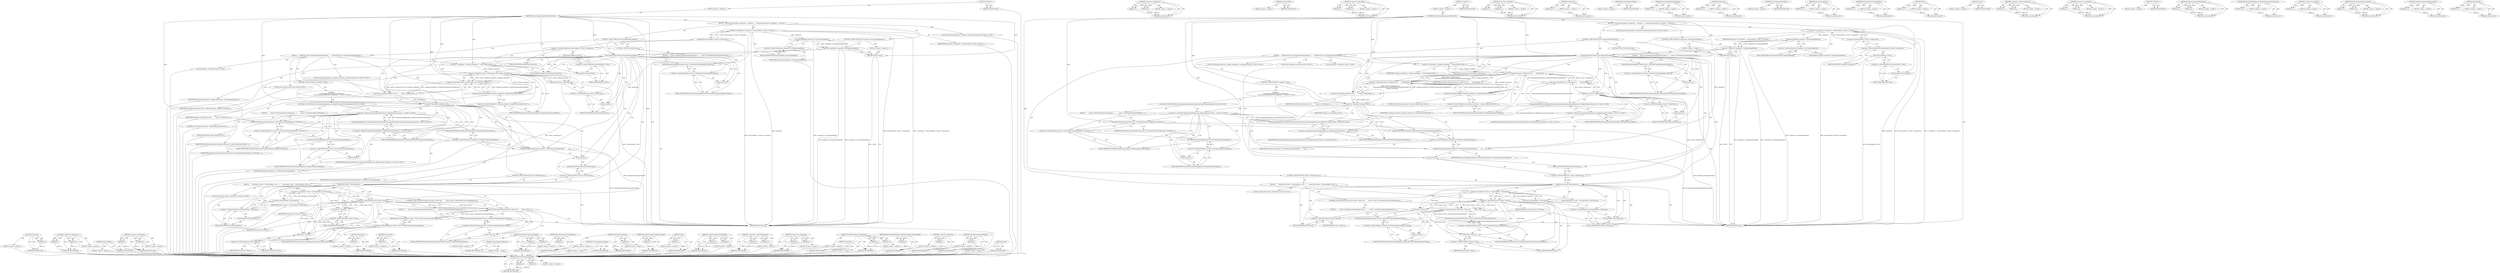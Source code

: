 digraph "IsRootLayer" {
vulnerable_214 [label=<(METHOD,GetFrame)>];
vulnerable_215 [label=<(PARAM,p1)>];
vulnerable_216 [label=<(BLOCK,&lt;empty&gt;,&lt;empty&gt;)>];
vulnerable_217 [label=<(METHOD_RETURN,ANY)>];
vulnerable_195 [label=<(METHOD,&lt;operator&gt;.fieldAccess)>];
vulnerable_196 [label=<(PARAM,p1)>];
vulnerable_197 [label=<(PARAM,p2)>];
vulnerable_198 [label=<(BLOCK,&lt;empty&gt;,&lt;empty&gt;)>];
vulnerable_199 [label=<(METHOD_RETURN,ANY)>];
vulnerable_157 [label=<(METHOD,GetLayoutBox)>];
vulnerable_158 [label=<(BLOCK,&lt;empty&gt;,&lt;empty&gt;)>];
vulnerable_159 [label=<(METHOD_RETURN,ANY)>];
vulnerable_174 [label=<(METHOD,&lt;operator&gt;.logicalAnd)>];
vulnerable_175 [label=<(PARAM,p1)>];
vulnerable_176 [label=<(PARAM,p2)>];
vulnerable_177 [label=<(BLOCK,&lt;empty&gt;,&lt;empty&gt;)>];
vulnerable_178 [label=<(METHOD_RETURN,ANY)>];
vulnerable_6 [label=<(METHOD,&lt;global&gt;)<SUB>1</SUB>>];
vulnerable_7 [label=<(BLOCK,&lt;empty&gt;,&lt;empty&gt;)<SUB>1</SUB>>];
vulnerable_8 [label=<(METHOD,UpdateCompositingLayersAfterScroll)<SUB>1</SUB>>];
vulnerable_9 [label=<(BLOCK,{
  PaintLayerCompositor* compositor = GetLayou...,{
  PaintLayerCompositor* compositor = GetLayou...)<SUB>1</SUB>>];
vulnerable_10 [label="<(LOCAL,PaintLayerCompositor* compositor: PaintLayerCompositor*)<SUB>2</SUB>>"];
vulnerable_11 [label=<(&lt;operator&gt;.assignment,* compositor = GetLayoutBox()-&gt;View()-&gt;Composit...)<SUB>2</SUB>>];
vulnerable_12 [label=<(IDENTIFIER,compositor,* compositor = GetLayoutBox()-&gt;View()-&gt;Composit...)<SUB>2</SUB>>];
vulnerable_13 [label=<(Compositor,GetLayoutBox()-&gt;View()-&gt;Compositor())<SUB>2</SUB>>];
vulnerable_14 [label=<(&lt;operator&gt;.indirectFieldAccess,GetLayoutBox()-&gt;View()-&gt;Compositor)<SUB>2</SUB>>];
vulnerable_15 [label=<(View,GetLayoutBox()-&gt;View())<SUB>2</SUB>>];
vulnerable_16 [label=<(&lt;operator&gt;.indirectFieldAccess,GetLayoutBox()-&gt;View)<SUB>2</SUB>>];
vulnerable_17 [label=<(GetLayoutBox,GetLayoutBox())<SUB>2</SUB>>];
vulnerable_18 [label=<(FIELD_IDENTIFIER,View,View)<SUB>2</SUB>>];
vulnerable_19 [label=<(FIELD_IDENTIFIER,Compositor,Compositor)<SUB>2</SUB>>];
vulnerable_20 [label=<(CONTROL_STRUCTURE,IF,if (!compositor-&gt;InCompositingMode()))<SUB>3</SUB>>];
vulnerable_21 [label=<(&lt;operator&gt;.logicalNot,!compositor-&gt;InCompositingMode())<SUB>3</SUB>>];
vulnerable_22 [label=<(InCompositingMode,compositor-&gt;InCompositingMode())<SUB>3</SUB>>];
vulnerable_23 [label=<(&lt;operator&gt;.indirectFieldAccess,compositor-&gt;InCompositingMode)<SUB>3</SUB>>];
vulnerable_24 [label=<(IDENTIFIER,compositor,compositor-&gt;InCompositingMode())<SUB>3</SUB>>];
vulnerable_25 [label=<(FIELD_IDENTIFIER,InCompositingMode,InCompositingMode)<SUB>3</SUB>>];
vulnerable_26 [label=<(BLOCK,&lt;empty&gt;,&lt;empty&gt;)<SUB>4</SUB>>];
vulnerable_27 [label=<(RETURN,return;,return;)<SUB>4</SUB>>];
vulnerable_28 [label=<(CONTROL_STRUCTURE,IF,if (UsesCompositedScrolling()))<SUB>6</SUB>>];
vulnerable_29 [label=<(UsesCompositedScrolling,UsesCompositedScrolling())<SUB>6</SUB>>];
vulnerable_30 [label=<(BLOCK,{
     DCHECK(Layer()-&gt;HasCompositedLayerMappin...,{
     DCHECK(Layer()-&gt;HasCompositedLayerMappin...)<SUB>6</SUB>>];
vulnerable_31 [label="<(LOCAL,DCHECK : DCHECK)<SUB>7</SUB>>"];
vulnerable_32 [label="<(LOCAL,ScrollingCoordinator* scrolling_coordinator: ScrollingCoordinator*)<SUB>8</SUB>>"];
vulnerable_33 [label=<(&lt;operator&gt;.assignment,* scrolling_coordinator = GetScrollingCoordinat...)<SUB>8</SUB>>];
vulnerable_34 [label=<(IDENTIFIER,scrolling_coordinator,* scrolling_coordinator = GetScrollingCoordinat...)<SUB>8</SUB>>];
vulnerable_35 [label=<(GetScrollingCoordinator,GetScrollingCoordinator())<SUB>8</SUB>>];
vulnerable_36 [label="<(LOCAL,bool handled_scroll: bool)<SUB>9</SUB>>"];
vulnerable_37 [label=<(&lt;operator&gt;.assignment,handled_scroll =
        Layer()-&gt;IsRootLayer()...)<SUB>9</SUB>>];
vulnerable_38 [label=<(IDENTIFIER,handled_scroll,handled_scroll =
        Layer()-&gt;IsRootLayer()...)<SUB>9</SUB>>];
vulnerable_39 [label=<(&lt;operator&gt;.logicalAnd,Layer()-&gt;IsRootLayer() &amp;&amp; scrolling_coordinator...)<SUB>10</SUB>>];
vulnerable_40 [label=<(&lt;operator&gt;.logicalAnd,Layer()-&gt;IsRootLayer() &amp;&amp; scrolling_coordinator)<SUB>10</SUB>>];
vulnerable_41 [label=<(IsRootLayer,Layer()-&gt;IsRootLayer())<SUB>10</SUB>>];
vulnerable_42 [label=<(&lt;operator&gt;.indirectFieldAccess,Layer()-&gt;IsRootLayer)<SUB>10</SUB>>];
vulnerable_43 [label=<(Layer,Layer())<SUB>10</SUB>>];
vulnerable_44 [label=<(FIELD_IDENTIFIER,IsRootLayer,IsRootLayer)<SUB>10</SUB>>];
vulnerable_45 [label=<(IDENTIFIER,scrolling_coordinator,Layer()-&gt;IsRootLayer() &amp;&amp; scrolling_coordinator)<SUB>10</SUB>>];
vulnerable_46 [label=<(UpdateCompositedScrollOffset,scrolling_coordinator-&gt;UpdateCompositedScrollOf...)<SUB>11</SUB>>];
vulnerable_47 [label=<(&lt;operator&gt;.indirectFieldAccess,scrolling_coordinator-&gt;UpdateCompositedScrollOf...)<SUB>11</SUB>>];
vulnerable_48 [label=<(IDENTIFIER,scrolling_coordinator,scrolling_coordinator-&gt;UpdateCompositedScrollOf...)<SUB>11</SUB>>];
vulnerable_49 [label=<(FIELD_IDENTIFIER,UpdateCompositedScrollOffset,UpdateCompositedScrollOffset)<SUB>11</SUB>>];
vulnerable_50 [label=<(LITERAL,this,scrolling_coordinator-&gt;UpdateCompositedScrollOf...)<SUB>11</SUB>>];
vulnerable_51 [label=<(CONTROL_STRUCTURE,IF,if (!handled_scroll))<SUB>13</SUB>>];
vulnerable_52 [label=<(&lt;operator&gt;.logicalNot,!handled_scroll)<SUB>13</SUB>>];
vulnerable_53 [label=<(IDENTIFIER,handled_scroll,!handled_scroll)<SUB>13</SUB>>];
vulnerable_54 [label="<(BLOCK,{
      if (!RuntimeEnabledFeatures::BlinkGenPr...,{
      if (!RuntimeEnabledFeatures::BlinkGenPr...)<SUB>13</SUB>>"];
vulnerable_55 [label="<(CONTROL_STRUCTURE,IF,if (!RuntimeEnabledFeatures::BlinkGenPropertyTreesEnabled()))<SUB>14</SUB>>"];
vulnerable_56 [label="<(&lt;operator&gt;.logicalNot,!RuntimeEnabledFeatures::BlinkGenPropertyTreesE...)<SUB>14</SUB>>"];
vulnerable_57 [label="<(RuntimeEnabledFeatures.BlinkGenPropertyTreesEnabled,RuntimeEnabledFeatures::BlinkGenPropertyTreesEn...)<SUB>14</SUB>>"];
vulnerable_58 [label="<(&lt;operator&gt;.fieldAccess,RuntimeEnabledFeatures::BlinkGenPropertyTreesEn...)<SUB>14</SUB>>"];
vulnerable_59 [label="<(IDENTIFIER,RuntimeEnabledFeatures,RuntimeEnabledFeatures::BlinkGenPropertyTreesEn...)<SUB>14</SUB>>"];
vulnerable_60 [label=<(FIELD_IDENTIFIER,BlinkGenPropertyTreesEnabled,BlinkGenPropertyTreesEnabled)<SUB>14</SUB>>];
vulnerable_61 [label=<(BLOCK,{
        Layer()-&gt;GetCompositedLayerMapping()-...,{
        Layer()-&gt;GetCompositedLayerMapping()-...)<SUB>14</SUB>>];
vulnerable_62 [label=<(SetNeedsGraphicsLayerUpdate,Layer()-&gt;GetCompositedLayerMapping()-&gt;SetNeedsG...)<SUB>15</SUB>>];
vulnerable_63 [label=<(&lt;operator&gt;.indirectFieldAccess,Layer()-&gt;GetCompositedLayerMapping()-&gt;SetNeedsG...)<SUB>15</SUB>>];
vulnerable_64 [label=<(GetCompositedLayerMapping,Layer()-&gt;GetCompositedLayerMapping())<SUB>15</SUB>>];
vulnerable_65 [label=<(&lt;operator&gt;.indirectFieldAccess,Layer()-&gt;GetCompositedLayerMapping)<SUB>15</SUB>>];
vulnerable_66 [label=<(Layer,Layer())<SUB>15</SUB>>];
vulnerable_67 [label=<(FIELD_IDENTIFIER,GetCompositedLayerMapping,GetCompositedLayerMapping)<SUB>15</SUB>>];
vulnerable_68 [label=<(FIELD_IDENTIFIER,SetNeedsGraphicsLayerUpdate,SetNeedsGraphicsLayerUpdate)<SUB>15</SUB>>];
vulnerable_69 [label=<(IDENTIFIER,kGraphicsLayerUpdateSubtree,Layer()-&gt;GetCompositedLayerMapping()-&gt;SetNeedsG...)<SUB>16</SUB>>];
vulnerable_70 [label=<(SetNeedsCompositingUpdate,compositor-&gt;SetNeedsCompositingUpdate(
        ...)<SUB>18</SUB>>];
vulnerable_71 [label=<(&lt;operator&gt;.indirectFieldAccess,compositor-&gt;SetNeedsCompositingUpdate)<SUB>18</SUB>>];
vulnerable_72 [label=<(IDENTIFIER,compositor,compositor-&gt;SetNeedsCompositingUpdate(
        ...)<SUB>18</SUB>>];
vulnerable_73 [label=<(FIELD_IDENTIFIER,SetNeedsCompositingUpdate,SetNeedsCompositingUpdate)<SUB>18</SUB>>];
vulnerable_74 [label=<(IDENTIFIER,kCompositingUpdateAfterGeometryChange,compositor-&gt;SetNeedsCompositingUpdate(
        ...)<SUB>19</SUB>>];
vulnerable_75 [label=<(CONTROL_STRUCTURE,IF,if (Layer()-&gt;IsRootLayer()))<SUB>22</SUB>>];
vulnerable_76 [label=<(IsRootLayer,Layer()-&gt;IsRootLayer())<SUB>22</SUB>>];
vulnerable_77 [label=<(&lt;operator&gt;.indirectFieldAccess,Layer()-&gt;IsRootLayer)<SUB>22</SUB>>];
vulnerable_78 [label=<(Layer,Layer())<SUB>22</SUB>>];
vulnerable_79 [label=<(FIELD_IDENTIFIER,IsRootLayer,IsRootLayer)<SUB>22</SUB>>];
vulnerable_80 [label=<(BLOCK,{
      LocalFrame* frame = GetLayoutBox()-&gt;Get...,{
      LocalFrame* frame = GetLayoutBox()-&gt;Get...)<SUB>22</SUB>>];
vulnerable_81 [label="<(LOCAL,LocalFrame* frame: LocalFrame*)<SUB>23</SUB>>"];
vulnerable_82 [label=<(&lt;operator&gt;.assignment,* frame = GetLayoutBox()-&gt;GetFrame())<SUB>23</SUB>>];
vulnerable_83 [label=<(IDENTIFIER,frame,* frame = GetLayoutBox()-&gt;GetFrame())<SUB>23</SUB>>];
vulnerable_84 [label=<(GetFrame,GetLayoutBox()-&gt;GetFrame())<SUB>23</SUB>>];
vulnerable_85 [label=<(&lt;operator&gt;.indirectFieldAccess,GetLayoutBox()-&gt;GetFrame)<SUB>23</SUB>>];
vulnerable_86 [label=<(GetLayoutBox,GetLayoutBox())<SUB>23</SUB>>];
vulnerable_87 [label=<(FIELD_IDENTIFIER,GetFrame,GetFrame)<SUB>23</SUB>>];
vulnerable_88 [label=<(CONTROL_STRUCTURE,IF,if (frame &amp;&amp; frame-&gt;View() &amp;&amp;
          frame-&gt;View()-&gt;HasViewportConstrainedObjects()))<SUB>24</SUB>>];
vulnerable_89 [label=<(&lt;operator&gt;.logicalAnd,frame &amp;&amp; frame-&gt;View() &amp;&amp;
          frame-&gt;View...)<SUB>24</SUB>>];
vulnerable_90 [label=<(&lt;operator&gt;.logicalAnd,frame &amp;&amp; frame-&gt;View())<SUB>24</SUB>>];
vulnerable_91 [label=<(IDENTIFIER,frame,frame &amp;&amp; frame-&gt;View())<SUB>24</SUB>>];
vulnerable_92 [label=<(View,frame-&gt;View())<SUB>24</SUB>>];
vulnerable_93 [label=<(&lt;operator&gt;.indirectFieldAccess,frame-&gt;View)<SUB>24</SUB>>];
vulnerable_94 [label=<(IDENTIFIER,frame,frame-&gt;View())<SUB>24</SUB>>];
vulnerable_95 [label=<(FIELD_IDENTIFIER,View,View)<SUB>24</SUB>>];
vulnerable_96 [label=<(HasViewportConstrainedObjects,frame-&gt;View()-&gt;HasViewportConstrainedObjects())<SUB>25</SUB>>];
vulnerable_97 [label=<(&lt;operator&gt;.indirectFieldAccess,frame-&gt;View()-&gt;HasViewportConstrainedObjects)<SUB>25</SUB>>];
vulnerable_98 [label=<(View,frame-&gt;View())<SUB>25</SUB>>];
vulnerable_99 [label=<(&lt;operator&gt;.indirectFieldAccess,frame-&gt;View)<SUB>25</SUB>>];
vulnerable_100 [label=<(IDENTIFIER,frame,frame-&gt;View())<SUB>25</SUB>>];
vulnerable_101 [label=<(FIELD_IDENTIFIER,View,View)<SUB>25</SUB>>];
vulnerable_102 [label=<(FIELD_IDENTIFIER,HasViewportConstrainedObjects,HasViewportConstrainedObjects)<SUB>25</SUB>>];
vulnerable_103 [label=<(BLOCK,{
        Layer()-&gt;SetNeedsCompositingInputsUpd...,{
        Layer()-&gt;SetNeedsCompositingInputsUpd...)<SUB>25</SUB>>];
vulnerable_104 [label=<(SetNeedsCompositingInputsUpdate,Layer()-&gt;SetNeedsCompositingInputsUpdate())<SUB>26</SUB>>];
vulnerable_105 [label=<(&lt;operator&gt;.indirectFieldAccess,Layer()-&gt;SetNeedsCompositingInputsUpdate)<SUB>26</SUB>>];
vulnerable_106 [label=<(Layer,Layer())<SUB>26</SUB>>];
vulnerable_107 [label=<(FIELD_IDENTIFIER,SetNeedsCompositingInputsUpdate,SetNeedsCompositingInputsUpdate)<SUB>26</SUB>>];
vulnerable_108 [label=<(CONTROL_STRUCTURE,ELSE,else)<SUB>29</SUB>>];
vulnerable_109 [label=<(BLOCK,{
    Layer()-&gt;SetNeedsCompositingInputsUpdate(...,{
    Layer()-&gt;SetNeedsCompositingInputsUpdate(...)<SUB>29</SUB>>];
vulnerable_110 [label=<(SetNeedsCompositingInputsUpdate,Layer()-&gt;SetNeedsCompositingInputsUpdate())<SUB>30</SUB>>];
vulnerable_111 [label=<(&lt;operator&gt;.indirectFieldAccess,Layer()-&gt;SetNeedsCompositingInputsUpdate)<SUB>30</SUB>>];
vulnerable_112 [label=<(Layer,Layer())<SUB>30</SUB>>];
vulnerable_113 [label=<(FIELD_IDENTIFIER,SetNeedsCompositingInputsUpdate,SetNeedsCompositingInputsUpdate)<SUB>30</SUB>>];
vulnerable_114 [label=<(METHOD_RETURN,void)<SUB>1</SUB>>];
vulnerable_116 [label=<(METHOD_RETURN,ANY)<SUB>1</SUB>>];
vulnerable_179 [label=<(METHOD,IsRootLayer)>];
vulnerable_180 [label=<(PARAM,p1)>];
vulnerable_181 [label=<(BLOCK,&lt;empty&gt;,&lt;empty&gt;)>];
vulnerable_182 [label=<(METHOD_RETURN,ANY)>];
vulnerable_144 [label=<(METHOD,Compositor)>];
vulnerable_145 [label=<(PARAM,p1)>];
vulnerable_146 [label=<(BLOCK,&lt;empty&gt;,&lt;empty&gt;)>];
vulnerable_147 [label=<(METHOD_RETURN,ANY)>];
vulnerable_171 [label=<(METHOD,GetScrollingCoordinator)>];
vulnerable_172 [label=<(BLOCK,&lt;empty&gt;,&lt;empty&gt;)>];
vulnerable_173 [label=<(METHOD_RETURN,ANY)>];
vulnerable_209 [label=<(METHOD,SetNeedsCompositingUpdate)>];
vulnerable_210 [label=<(PARAM,p1)>];
vulnerable_211 [label=<(PARAM,p2)>];
vulnerable_212 [label=<(BLOCK,&lt;empty&gt;,&lt;empty&gt;)>];
vulnerable_213 [label=<(METHOD_RETURN,ANY)>];
vulnerable_218 [label=<(METHOD,HasViewportConstrainedObjects)>];
vulnerable_219 [label=<(PARAM,p1)>];
vulnerable_220 [label=<(BLOCK,&lt;empty&gt;,&lt;empty&gt;)>];
vulnerable_221 [label=<(METHOD_RETURN,ANY)>];
vulnerable_168 [label=<(METHOD,UsesCompositedScrolling)>];
vulnerable_169 [label=<(BLOCK,&lt;empty&gt;,&lt;empty&gt;)>];
vulnerable_170 [label=<(METHOD_RETURN,ANY)>];
vulnerable_164 [label=<(METHOD,InCompositingMode)>];
vulnerable_165 [label=<(PARAM,p1)>];
vulnerable_166 [label=<(BLOCK,&lt;empty&gt;,&lt;empty&gt;)>];
vulnerable_167 [label=<(METHOD_RETURN,ANY)>];
vulnerable_222 [label=<(METHOD,SetNeedsCompositingInputsUpdate)>];
vulnerable_223 [label=<(PARAM,p1)>];
vulnerable_224 [label=<(BLOCK,&lt;empty&gt;,&lt;empty&gt;)>];
vulnerable_225 [label=<(METHOD_RETURN,ANY)>];
vulnerable_153 [label=<(METHOD,View)>];
vulnerable_154 [label=<(PARAM,p1)>];
vulnerable_155 [label=<(BLOCK,&lt;empty&gt;,&lt;empty&gt;)>];
vulnerable_156 [label=<(METHOD_RETURN,ANY)>];
vulnerable_186 [label=<(METHOD,UpdateCompositedScrollOffset)>];
vulnerable_187 [label=<(PARAM,p1)>];
vulnerable_188 [label=<(PARAM,p2)>];
vulnerable_189 [label=<(BLOCK,&lt;empty&gt;,&lt;empty&gt;)>];
vulnerable_190 [label=<(METHOD_RETURN,ANY)>];
vulnerable_148 [label=<(METHOD,&lt;operator&gt;.indirectFieldAccess)>];
vulnerable_149 [label=<(PARAM,p1)>];
vulnerable_150 [label=<(PARAM,p2)>];
vulnerable_151 [label=<(BLOCK,&lt;empty&gt;,&lt;empty&gt;)>];
vulnerable_152 [label=<(METHOD_RETURN,ANY)>];
vulnerable_139 [label=<(METHOD,&lt;operator&gt;.assignment)>];
vulnerable_140 [label=<(PARAM,p1)>];
vulnerable_141 [label=<(PARAM,p2)>];
vulnerable_142 [label=<(BLOCK,&lt;empty&gt;,&lt;empty&gt;)>];
vulnerable_143 [label=<(METHOD_RETURN,ANY)>];
vulnerable_133 [label=<(METHOD,&lt;global&gt;)<SUB>1</SUB>>];
vulnerable_134 [label=<(BLOCK,&lt;empty&gt;,&lt;empty&gt;)>];
vulnerable_135 [label=<(METHOD_RETURN,ANY)>];
vulnerable_200 [label=<(METHOD,SetNeedsGraphicsLayerUpdate)>];
vulnerable_201 [label=<(PARAM,p1)>];
vulnerable_202 [label=<(PARAM,p2)>];
vulnerable_203 [label=<(BLOCK,&lt;empty&gt;,&lt;empty&gt;)>];
vulnerable_204 [label=<(METHOD_RETURN,ANY)>];
vulnerable_191 [label=<(METHOD,RuntimeEnabledFeatures.BlinkGenPropertyTreesEnabled)>];
vulnerable_192 [label=<(PARAM,p1)>];
vulnerable_193 [label=<(BLOCK,&lt;empty&gt;,&lt;empty&gt;)>];
vulnerable_194 [label=<(METHOD_RETURN,ANY)>];
vulnerable_160 [label=<(METHOD,&lt;operator&gt;.logicalNot)>];
vulnerable_161 [label=<(PARAM,p1)>];
vulnerable_162 [label=<(BLOCK,&lt;empty&gt;,&lt;empty&gt;)>];
vulnerable_163 [label=<(METHOD_RETURN,ANY)>];
vulnerable_205 [label=<(METHOD,GetCompositedLayerMapping)>];
vulnerable_206 [label=<(PARAM,p1)>];
vulnerable_207 [label=<(BLOCK,&lt;empty&gt;,&lt;empty&gt;)>];
vulnerable_208 [label=<(METHOD_RETURN,ANY)>];
vulnerable_183 [label=<(METHOD,Layer)>];
vulnerable_184 [label=<(BLOCK,&lt;empty&gt;,&lt;empty&gt;)>];
vulnerable_185 [label=<(METHOD_RETURN,ANY)>];
fixed_219 [label=<(METHOD,SetNeedsCompositingUpdate)>];
fixed_220 [label=<(PARAM,p1)>];
fixed_221 [label=<(PARAM,p2)>];
fixed_222 [label=<(BLOCK,&lt;empty&gt;,&lt;empty&gt;)>];
fixed_223 [label=<(METHOD_RETURN,ANY)>];
fixed_200 [label=<(METHOD,&lt;operator&gt;.fieldAccess)>];
fixed_201 [label=<(PARAM,p1)>];
fixed_202 [label=<(PARAM,p2)>];
fixed_203 [label=<(BLOCK,&lt;empty&gt;,&lt;empty&gt;)>];
fixed_204 [label=<(METHOD_RETURN,ANY)>];
fixed_162 [label=<(METHOD,GetLayoutBox)>];
fixed_163 [label=<(BLOCK,&lt;empty&gt;,&lt;empty&gt;)>];
fixed_164 [label=<(METHOD_RETURN,ANY)>];
fixed_179 [label=<(METHOD,&lt;operator&gt;.logicalAnd)>];
fixed_180 [label=<(PARAM,p1)>];
fixed_181 [label=<(PARAM,p2)>];
fixed_182 [label=<(BLOCK,&lt;empty&gt;,&lt;empty&gt;)>];
fixed_183 [label=<(METHOD_RETURN,ANY)>];
fixed_6 [label=<(METHOD,&lt;global&gt;)<SUB>1</SUB>>];
fixed_7 [label=<(BLOCK,&lt;empty&gt;,&lt;empty&gt;)<SUB>1</SUB>>];
fixed_8 [label=<(METHOD,UpdateCompositingLayersAfterScroll)<SUB>1</SUB>>];
fixed_9 [label=<(BLOCK,{
  PaintLayerCompositor* compositor = GetLayou...,{
  PaintLayerCompositor* compositor = GetLayou...)<SUB>1</SUB>>];
fixed_10 [label="<(LOCAL,PaintLayerCompositor* compositor: PaintLayerCompositor*)<SUB>2</SUB>>"];
fixed_11 [label=<(&lt;operator&gt;.assignment,* compositor = GetLayoutBox()-&gt;View()-&gt;Composit...)<SUB>2</SUB>>];
fixed_12 [label=<(IDENTIFIER,compositor,* compositor = GetLayoutBox()-&gt;View()-&gt;Composit...)<SUB>2</SUB>>];
fixed_13 [label=<(Compositor,GetLayoutBox()-&gt;View()-&gt;Compositor())<SUB>2</SUB>>];
fixed_14 [label=<(&lt;operator&gt;.indirectFieldAccess,GetLayoutBox()-&gt;View()-&gt;Compositor)<SUB>2</SUB>>];
fixed_15 [label=<(View,GetLayoutBox()-&gt;View())<SUB>2</SUB>>];
fixed_16 [label=<(&lt;operator&gt;.indirectFieldAccess,GetLayoutBox()-&gt;View)<SUB>2</SUB>>];
fixed_17 [label=<(GetLayoutBox,GetLayoutBox())<SUB>2</SUB>>];
fixed_18 [label=<(FIELD_IDENTIFIER,View,View)<SUB>2</SUB>>];
fixed_19 [label=<(FIELD_IDENTIFIER,Compositor,Compositor)<SUB>2</SUB>>];
fixed_20 [label=<(CONTROL_STRUCTURE,IF,if (!compositor-&gt;InCompositingMode()))<SUB>3</SUB>>];
fixed_21 [label=<(&lt;operator&gt;.logicalNot,!compositor-&gt;InCompositingMode())<SUB>3</SUB>>];
fixed_22 [label=<(InCompositingMode,compositor-&gt;InCompositingMode())<SUB>3</SUB>>];
fixed_23 [label=<(&lt;operator&gt;.indirectFieldAccess,compositor-&gt;InCompositingMode)<SUB>3</SUB>>];
fixed_24 [label=<(IDENTIFIER,compositor,compositor-&gt;InCompositingMode())<SUB>3</SUB>>];
fixed_25 [label=<(FIELD_IDENTIFIER,InCompositingMode,InCompositingMode)<SUB>3</SUB>>];
fixed_26 [label=<(BLOCK,&lt;empty&gt;,&lt;empty&gt;)<SUB>4</SUB>>];
fixed_27 [label=<(RETURN,return;,return;)<SUB>4</SUB>>];
fixed_28 [label=<(CONTROL_STRUCTURE,IF,if (UsesCompositedScrolling()))<SUB>6</SUB>>];
fixed_29 [label=<(UsesCompositedScrolling,UsesCompositedScrolling())<SUB>6</SUB>>];
fixed_30 [label=<(BLOCK,{
     DCHECK(Layer()-&gt;HasCompositedLayerMappin...,{
     DCHECK(Layer()-&gt;HasCompositedLayerMappin...)<SUB>6</SUB>>];
fixed_31 [label="<(LOCAL,DCHECK : DCHECK)<SUB>7</SUB>>"];
fixed_32 [label="<(LOCAL,ScrollingCoordinator* scrolling_coordinator: ScrollingCoordinator*)<SUB>8</SUB>>"];
fixed_33 [label=<(&lt;operator&gt;.assignment,* scrolling_coordinator = GetScrollingCoordinat...)<SUB>8</SUB>>];
fixed_34 [label=<(IDENTIFIER,scrolling_coordinator,* scrolling_coordinator = GetScrollingCoordinat...)<SUB>8</SUB>>];
fixed_35 [label=<(GetScrollingCoordinator,GetScrollingCoordinator())<SUB>8</SUB>>];
fixed_36 [label="<(LOCAL,bool handled_scroll: bool)<SUB>9</SUB>>"];
fixed_37 [label=<(&lt;operator&gt;.assignment,handled_scroll =
        (Layer()-&gt;IsRootLayer(...)<SUB>9</SUB>>];
fixed_38 [label=<(IDENTIFIER,handled_scroll,handled_scroll =
        (Layer()-&gt;IsRootLayer(...)<SUB>9</SUB>>];
fixed_39 [label=<(&lt;operator&gt;.logicalAnd,(Layer()-&gt;IsRootLayer() ||
         RuntimeEnab...)<SUB>10</SUB>>];
fixed_40 [label=<(&lt;operator&gt;.logicalAnd,(Layer()-&gt;IsRootLayer() ||
         RuntimeEnab...)<SUB>10</SUB>>];
fixed_41 [label=<(&lt;operator&gt;.logicalOr,Layer()-&gt;IsRootLayer() ||
         RuntimeEnabl...)<SUB>10</SUB>>];
fixed_42 [label=<(IsRootLayer,Layer()-&gt;IsRootLayer())<SUB>10</SUB>>];
fixed_43 [label=<(&lt;operator&gt;.indirectFieldAccess,Layer()-&gt;IsRootLayer)<SUB>10</SUB>>];
fixed_44 [label=<(Layer,Layer())<SUB>10</SUB>>];
fixed_45 [label=<(FIELD_IDENTIFIER,IsRootLayer,IsRootLayer)<SUB>10</SUB>>];
fixed_46 [label="<(RuntimeEnabledFeatures.BlinkGenPropertyTreesEnabled,RuntimeEnabledFeatures::BlinkGenPropertyTreesEn...)<SUB>11</SUB>>"];
fixed_47 [label="<(&lt;operator&gt;.fieldAccess,RuntimeEnabledFeatures::BlinkGenPropertyTreesEn...)<SUB>11</SUB>>"];
fixed_48 [label="<(IDENTIFIER,RuntimeEnabledFeatures,RuntimeEnabledFeatures::BlinkGenPropertyTreesEn...)<SUB>11</SUB>>"];
fixed_49 [label=<(FIELD_IDENTIFIER,BlinkGenPropertyTreesEnabled,BlinkGenPropertyTreesEnabled)<SUB>11</SUB>>];
fixed_50 [label=<(IDENTIFIER,scrolling_coordinator,(Layer()-&gt;IsRootLayer() ||
         RuntimeEnab...)<SUB>12</SUB>>];
fixed_51 [label=<(UpdateCompositedScrollOffset,scrolling_coordinator-&gt;UpdateCompositedScrollOf...)<SUB>13</SUB>>];
fixed_52 [label=<(&lt;operator&gt;.indirectFieldAccess,scrolling_coordinator-&gt;UpdateCompositedScrollOf...)<SUB>13</SUB>>];
fixed_53 [label=<(IDENTIFIER,scrolling_coordinator,scrolling_coordinator-&gt;UpdateCompositedScrollOf...)<SUB>13</SUB>>];
fixed_54 [label=<(FIELD_IDENTIFIER,UpdateCompositedScrollOffset,UpdateCompositedScrollOffset)<SUB>13</SUB>>];
fixed_55 [label=<(LITERAL,this,scrolling_coordinator-&gt;UpdateCompositedScrollOf...)<SUB>13</SUB>>];
fixed_56 [label=<(CONTROL_STRUCTURE,IF,if (!handled_scroll))<SUB>15</SUB>>];
fixed_57 [label=<(&lt;operator&gt;.logicalNot,!handled_scroll)<SUB>15</SUB>>];
fixed_58 [label=<(IDENTIFIER,handled_scroll,!handled_scroll)<SUB>15</SUB>>];
fixed_59 [label="<(BLOCK,{
      if (!RuntimeEnabledFeatures::BlinkGenPr...,{
      if (!RuntimeEnabledFeatures::BlinkGenPr...)<SUB>15</SUB>>"];
fixed_60 [label="<(CONTROL_STRUCTURE,IF,if (!RuntimeEnabledFeatures::BlinkGenPropertyTreesEnabled()))<SUB>16</SUB>>"];
fixed_61 [label="<(&lt;operator&gt;.logicalNot,!RuntimeEnabledFeatures::BlinkGenPropertyTreesE...)<SUB>16</SUB>>"];
fixed_62 [label="<(RuntimeEnabledFeatures.BlinkGenPropertyTreesEnabled,RuntimeEnabledFeatures::BlinkGenPropertyTreesEn...)<SUB>16</SUB>>"];
fixed_63 [label="<(&lt;operator&gt;.fieldAccess,RuntimeEnabledFeatures::BlinkGenPropertyTreesEn...)<SUB>16</SUB>>"];
fixed_64 [label="<(IDENTIFIER,RuntimeEnabledFeatures,RuntimeEnabledFeatures::BlinkGenPropertyTreesEn...)<SUB>16</SUB>>"];
fixed_65 [label=<(FIELD_IDENTIFIER,BlinkGenPropertyTreesEnabled,BlinkGenPropertyTreesEnabled)<SUB>16</SUB>>];
fixed_66 [label=<(BLOCK,{
        Layer()-&gt;GetCompositedLayerMapping()-...,{
        Layer()-&gt;GetCompositedLayerMapping()-...)<SUB>16</SUB>>];
fixed_67 [label=<(SetNeedsGraphicsLayerUpdate,Layer()-&gt;GetCompositedLayerMapping()-&gt;SetNeedsG...)<SUB>17</SUB>>];
fixed_68 [label=<(&lt;operator&gt;.indirectFieldAccess,Layer()-&gt;GetCompositedLayerMapping()-&gt;SetNeedsG...)<SUB>17</SUB>>];
fixed_69 [label=<(GetCompositedLayerMapping,Layer()-&gt;GetCompositedLayerMapping())<SUB>17</SUB>>];
fixed_70 [label=<(&lt;operator&gt;.indirectFieldAccess,Layer()-&gt;GetCompositedLayerMapping)<SUB>17</SUB>>];
fixed_71 [label=<(Layer,Layer())<SUB>17</SUB>>];
fixed_72 [label=<(FIELD_IDENTIFIER,GetCompositedLayerMapping,GetCompositedLayerMapping)<SUB>17</SUB>>];
fixed_73 [label=<(FIELD_IDENTIFIER,SetNeedsGraphicsLayerUpdate,SetNeedsGraphicsLayerUpdate)<SUB>17</SUB>>];
fixed_74 [label=<(IDENTIFIER,kGraphicsLayerUpdateSubtree,Layer()-&gt;GetCompositedLayerMapping()-&gt;SetNeedsG...)<SUB>18</SUB>>];
fixed_75 [label=<(SetNeedsCompositingUpdate,compositor-&gt;SetNeedsCompositingUpdate(
        ...)<SUB>20</SUB>>];
fixed_76 [label=<(&lt;operator&gt;.indirectFieldAccess,compositor-&gt;SetNeedsCompositingUpdate)<SUB>20</SUB>>];
fixed_77 [label=<(IDENTIFIER,compositor,compositor-&gt;SetNeedsCompositingUpdate(
        ...)<SUB>20</SUB>>];
fixed_78 [label=<(FIELD_IDENTIFIER,SetNeedsCompositingUpdate,SetNeedsCompositingUpdate)<SUB>20</SUB>>];
fixed_79 [label=<(IDENTIFIER,kCompositingUpdateAfterGeometryChange,compositor-&gt;SetNeedsCompositingUpdate(
        ...)<SUB>21</SUB>>];
fixed_80 [label=<(CONTROL_STRUCTURE,IF,if (Layer()-&gt;IsRootLayer()))<SUB>24</SUB>>];
fixed_81 [label=<(IsRootLayer,Layer()-&gt;IsRootLayer())<SUB>24</SUB>>];
fixed_82 [label=<(&lt;operator&gt;.indirectFieldAccess,Layer()-&gt;IsRootLayer)<SUB>24</SUB>>];
fixed_83 [label=<(Layer,Layer())<SUB>24</SUB>>];
fixed_84 [label=<(FIELD_IDENTIFIER,IsRootLayer,IsRootLayer)<SUB>24</SUB>>];
fixed_85 [label=<(BLOCK,{
      LocalFrame* frame = GetLayoutBox()-&gt;Get...,{
      LocalFrame* frame = GetLayoutBox()-&gt;Get...)<SUB>24</SUB>>];
fixed_86 [label="<(LOCAL,LocalFrame* frame: LocalFrame*)<SUB>25</SUB>>"];
fixed_87 [label=<(&lt;operator&gt;.assignment,* frame = GetLayoutBox()-&gt;GetFrame())<SUB>25</SUB>>];
fixed_88 [label=<(IDENTIFIER,frame,* frame = GetLayoutBox()-&gt;GetFrame())<SUB>25</SUB>>];
fixed_89 [label=<(GetFrame,GetLayoutBox()-&gt;GetFrame())<SUB>25</SUB>>];
fixed_90 [label=<(&lt;operator&gt;.indirectFieldAccess,GetLayoutBox()-&gt;GetFrame)<SUB>25</SUB>>];
fixed_91 [label=<(GetLayoutBox,GetLayoutBox())<SUB>25</SUB>>];
fixed_92 [label=<(FIELD_IDENTIFIER,GetFrame,GetFrame)<SUB>25</SUB>>];
fixed_93 [label=<(CONTROL_STRUCTURE,IF,if (frame &amp;&amp; frame-&gt;View() &amp;&amp;
          frame-&gt;View()-&gt;HasViewportConstrainedObjects()))<SUB>26</SUB>>];
fixed_94 [label=<(&lt;operator&gt;.logicalAnd,frame &amp;&amp; frame-&gt;View() &amp;&amp;
          frame-&gt;View...)<SUB>26</SUB>>];
fixed_95 [label=<(&lt;operator&gt;.logicalAnd,frame &amp;&amp; frame-&gt;View())<SUB>26</SUB>>];
fixed_96 [label=<(IDENTIFIER,frame,frame &amp;&amp; frame-&gt;View())<SUB>26</SUB>>];
fixed_97 [label=<(View,frame-&gt;View())<SUB>26</SUB>>];
fixed_98 [label=<(&lt;operator&gt;.indirectFieldAccess,frame-&gt;View)<SUB>26</SUB>>];
fixed_99 [label=<(IDENTIFIER,frame,frame-&gt;View())<SUB>26</SUB>>];
fixed_100 [label=<(FIELD_IDENTIFIER,View,View)<SUB>26</SUB>>];
fixed_101 [label=<(HasViewportConstrainedObjects,frame-&gt;View()-&gt;HasViewportConstrainedObjects())<SUB>27</SUB>>];
fixed_102 [label=<(&lt;operator&gt;.indirectFieldAccess,frame-&gt;View()-&gt;HasViewportConstrainedObjects)<SUB>27</SUB>>];
fixed_103 [label=<(View,frame-&gt;View())<SUB>27</SUB>>];
fixed_104 [label=<(&lt;operator&gt;.indirectFieldAccess,frame-&gt;View)<SUB>27</SUB>>];
fixed_105 [label=<(IDENTIFIER,frame,frame-&gt;View())<SUB>27</SUB>>];
fixed_106 [label=<(FIELD_IDENTIFIER,View,View)<SUB>27</SUB>>];
fixed_107 [label=<(FIELD_IDENTIFIER,HasViewportConstrainedObjects,HasViewportConstrainedObjects)<SUB>27</SUB>>];
fixed_108 [label=<(BLOCK,{
        Layer()-&gt;SetNeedsCompositingInputsUpd...,{
        Layer()-&gt;SetNeedsCompositingInputsUpd...)<SUB>27</SUB>>];
fixed_109 [label=<(SetNeedsCompositingInputsUpdate,Layer()-&gt;SetNeedsCompositingInputsUpdate())<SUB>28</SUB>>];
fixed_110 [label=<(&lt;operator&gt;.indirectFieldAccess,Layer()-&gt;SetNeedsCompositingInputsUpdate)<SUB>28</SUB>>];
fixed_111 [label=<(Layer,Layer())<SUB>28</SUB>>];
fixed_112 [label=<(FIELD_IDENTIFIER,SetNeedsCompositingInputsUpdate,SetNeedsCompositingInputsUpdate)<SUB>28</SUB>>];
fixed_113 [label=<(CONTROL_STRUCTURE,ELSE,else)<SUB>31</SUB>>];
fixed_114 [label=<(BLOCK,{
    Layer()-&gt;SetNeedsCompositingInputsUpdate(...,{
    Layer()-&gt;SetNeedsCompositingInputsUpdate(...)<SUB>31</SUB>>];
fixed_115 [label=<(SetNeedsCompositingInputsUpdate,Layer()-&gt;SetNeedsCompositingInputsUpdate())<SUB>32</SUB>>];
fixed_116 [label=<(&lt;operator&gt;.indirectFieldAccess,Layer()-&gt;SetNeedsCompositingInputsUpdate)<SUB>32</SUB>>];
fixed_117 [label=<(Layer,Layer())<SUB>32</SUB>>];
fixed_118 [label=<(FIELD_IDENTIFIER,SetNeedsCompositingInputsUpdate,SetNeedsCompositingInputsUpdate)<SUB>32</SUB>>];
fixed_119 [label=<(METHOD_RETURN,void)<SUB>1</SUB>>];
fixed_121 [label=<(METHOD_RETURN,ANY)<SUB>1</SUB>>];
fixed_184 [label=<(METHOD,&lt;operator&gt;.logicalOr)>];
fixed_185 [label=<(PARAM,p1)>];
fixed_186 [label=<(PARAM,p2)>];
fixed_187 [label=<(BLOCK,&lt;empty&gt;,&lt;empty&gt;)>];
fixed_188 [label=<(METHOD_RETURN,ANY)>];
fixed_149 [label=<(METHOD,Compositor)>];
fixed_150 [label=<(PARAM,p1)>];
fixed_151 [label=<(BLOCK,&lt;empty&gt;,&lt;empty&gt;)>];
fixed_152 [label=<(METHOD_RETURN,ANY)>];
fixed_176 [label=<(METHOD,GetScrollingCoordinator)>];
fixed_177 [label=<(BLOCK,&lt;empty&gt;,&lt;empty&gt;)>];
fixed_178 [label=<(METHOD_RETURN,ANY)>];
fixed_215 [label=<(METHOD,GetCompositedLayerMapping)>];
fixed_216 [label=<(PARAM,p1)>];
fixed_217 [label=<(BLOCK,&lt;empty&gt;,&lt;empty&gt;)>];
fixed_218 [label=<(METHOD_RETURN,ANY)>];
fixed_224 [label=<(METHOD,GetFrame)>];
fixed_225 [label=<(PARAM,p1)>];
fixed_226 [label=<(BLOCK,&lt;empty&gt;,&lt;empty&gt;)>];
fixed_227 [label=<(METHOD_RETURN,ANY)>];
fixed_173 [label=<(METHOD,UsesCompositedScrolling)>];
fixed_174 [label=<(BLOCK,&lt;empty&gt;,&lt;empty&gt;)>];
fixed_175 [label=<(METHOD_RETURN,ANY)>];
fixed_169 [label=<(METHOD,InCompositingMode)>];
fixed_170 [label=<(PARAM,p1)>];
fixed_171 [label=<(BLOCK,&lt;empty&gt;,&lt;empty&gt;)>];
fixed_172 [label=<(METHOD_RETURN,ANY)>];
fixed_228 [label=<(METHOD,HasViewportConstrainedObjects)>];
fixed_229 [label=<(PARAM,p1)>];
fixed_230 [label=<(BLOCK,&lt;empty&gt;,&lt;empty&gt;)>];
fixed_231 [label=<(METHOD_RETURN,ANY)>];
fixed_158 [label=<(METHOD,View)>];
fixed_159 [label=<(PARAM,p1)>];
fixed_160 [label=<(BLOCK,&lt;empty&gt;,&lt;empty&gt;)>];
fixed_161 [label=<(METHOD_RETURN,ANY)>];
fixed_193 [label=<(METHOD,Layer)>];
fixed_194 [label=<(BLOCK,&lt;empty&gt;,&lt;empty&gt;)>];
fixed_195 [label=<(METHOD_RETURN,ANY)>];
fixed_153 [label=<(METHOD,&lt;operator&gt;.indirectFieldAccess)>];
fixed_154 [label=<(PARAM,p1)>];
fixed_155 [label=<(PARAM,p2)>];
fixed_156 [label=<(BLOCK,&lt;empty&gt;,&lt;empty&gt;)>];
fixed_157 [label=<(METHOD_RETURN,ANY)>];
fixed_144 [label=<(METHOD,&lt;operator&gt;.assignment)>];
fixed_145 [label=<(PARAM,p1)>];
fixed_146 [label=<(PARAM,p2)>];
fixed_147 [label=<(BLOCK,&lt;empty&gt;,&lt;empty&gt;)>];
fixed_148 [label=<(METHOD_RETURN,ANY)>];
fixed_138 [label=<(METHOD,&lt;global&gt;)<SUB>1</SUB>>];
fixed_139 [label=<(BLOCK,&lt;empty&gt;,&lt;empty&gt;)>];
fixed_140 [label=<(METHOD_RETURN,ANY)>];
fixed_205 [label=<(METHOD,UpdateCompositedScrollOffset)>];
fixed_206 [label=<(PARAM,p1)>];
fixed_207 [label=<(PARAM,p2)>];
fixed_208 [label=<(BLOCK,&lt;empty&gt;,&lt;empty&gt;)>];
fixed_209 [label=<(METHOD_RETURN,ANY)>];
fixed_196 [label=<(METHOD,RuntimeEnabledFeatures.BlinkGenPropertyTreesEnabled)>];
fixed_197 [label=<(PARAM,p1)>];
fixed_198 [label=<(BLOCK,&lt;empty&gt;,&lt;empty&gt;)>];
fixed_199 [label=<(METHOD_RETURN,ANY)>];
fixed_165 [label=<(METHOD,&lt;operator&gt;.logicalNot)>];
fixed_166 [label=<(PARAM,p1)>];
fixed_167 [label=<(BLOCK,&lt;empty&gt;,&lt;empty&gt;)>];
fixed_168 [label=<(METHOD_RETURN,ANY)>];
fixed_210 [label=<(METHOD,SetNeedsGraphicsLayerUpdate)>];
fixed_211 [label=<(PARAM,p1)>];
fixed_212 [label=<(PARAM,p2)>];
fixed_213 [label=<(BLOCK,&lt;empty&gt;,&lt;empty&gt;)>];
fixed_214 [label=<(METHOD_RETURN,ANY)>];
fixed_232 [label=<(METHOD,SetNeedsCompositingInputsUpdate)>];
fixed_233 [label=<(PARAM,p1)>];
fixed_234 [label=<(BLOCK,&lt;empty&gt;,&lt;empty&gt;)>];
fixed_235 [label=<(METHOD_RETURN,ANY)>];
fixed_189 [label=<(METHOD,IsRootLayer)>];
fixed_190 [label=<(PARAM,p1)>];
fixed_191 [label=<(BLOCK,&lt;empty&gt;,&lt;empty&gt;)>];
fixed_192 [label=<(METHOD_RETURN,ANY)>];
vulnerable_214 -> vulnerable_215  [key=0, label="AST: "];
vulnerable_214 -> vulnerable_215  [key=1, label="DDG: "];
vulnerable_214 -> vulnerable_216  [key=0, label="AST: "];
vulnerable_214 -> vulnerable_217  [key=0, label="AST: "];
vulnerable_214 -> vulnerable_217  [key=1, label="CFG: "];
vulnerable_215 -> vulnerable_217  [key=0, label="DDG: p1"];
vulnerable_216 -> fixed_219  [key=0];
vulnerable_217 -> fixed_219  [key=0];
vulnerable_195 -> vulnerable_196  [key=0, label="AST: "];
vulnerable_195 -> vulnerable_196  [key=1, label="DDG: "];
vulnerable_195 -> vulnerable_198  [key=0, label="AST: "];
vulnerable_195 -> vulnerable_197  [key=0, label="AST: "];
vulnerable_195 -> vulnerable_197  [key=1, label="DDG: "];
vulnerable_195 -> vulnerable_199  [key=0, label="AST: "];
vulnerable_195 -> vulnerable_199  [key=1, label="CFG: "];
vulnerable_196 -> vulnerable_199  [key=0, label="DDG: p1"];
vulnerable_197 -> vulnerable_199  [key=0, label="DDG: p2"];
vulnerable_198 -> fixed_219  [key=0];
vulnerable_199 -> fixed_219  [key=0];
vulnerable_157 -> vulnerable_158  [key=0, label="AST: "];
vulnerable_157 -> vulnerable_159  [key=0, label="AST: "];
vulnerable_157 -> vulnerable_159  [key=1, label="CFG: "];
vulnerable_158 -> fixed_219  [key=0];
vulnerable_159 -> fixed_219  [key=0];
vulnerable_174 -> vulnerable_175  [key=0, label="AST: "];
vulnerable_174 -> vulnerable_175  [key=1, label="DDG: "];
vulnerable_174 -> vulnerable_177  [key=0, label="AST: "];
vulnerable_174 -> vulnerable_176  [key=0, label="AST: "];
vulnerable_174 -> vulnerable_176  [key=1, label="DDG: "];
vulnerable_174 -> vulnerable_178  [key=0, label="AST: "];
vulnerable_174 -> vulnerable_178  [key=1, label="CFG: "];
vulnerable_175 -> vulnerable_178  [key=0, label="DDG: p1"];
vulnerable_176 -> vulnerable_178  [key=0, label="DDG: p2"];
vulnerable_177 -> fixed_219  [key=0];
vulnerable_178 -> fixed_219  [key=0];
vulnerable_6 -> vulnerable_7  [key=0, label="AST: "];
vulnerable_6 -> vulnerable_116  [key=0, label="AST: "];
vulnerable_6 -> vulnerable_116  [key=1, label="CFG: "];
vulnerable_7 -> vulnerable_8  [key=0, label="AST: "];
vulnerable_8 -> vulnerable_9  [key=0, label="AST: "];
vulnerable_8 -> vulnerable_114  [key=0, label="AST: "];
vulnerable_8 -> vulnerable_17  [key=0, label="CFG: "];
vulnerable_8 -> vulnerable_29  [key=0, label="DDG: "];
vulnerable_8 -> vulnerable_27  [key=0, label="DDG: "];
vulnerable_8 -> vulnerable_33  [key=0, label="DDG: "];
vulnerable_8 -> vulnerable_52  [key=0, label="DDG: "];
vulnerable_8 -> vulnerable_40  [key=0, label="DDG: "];
vulnerable_8 -> vulnerable_46  [key=0, label="DDG: "];
vulnerable_8 -> vulnerable_70  [key=0, label="DDG: "];
vulnerable_8 -> vulnerable_62  [key=0, label="DDG: "];
vulnerable_8 -> vulnerable_90  [key=0, label="DDG: "];
vulnerable_9 -> vulnerable_10  [key=0, label="AST: "];
vulnerable_9 -> vulnerable_11  [key=0, label="AST: "];
vulnerable_9 -> vulnerable_20  [key=0, label="AST: "];
vulnerable_9 -> vulnerable_28  [key=0, label="AST: "];
vulnerable_10 -> fixed_219  [key=0];
vulnerable_11 -> vulnerable_12  [key=0, label="AST: "];
vulnerable_11 -> vulnerable_13  [key=0, label="AST: "];
vulnerable_11 -> vulnerable_25  [key=0, label="CFG: "];
vulnerable_11 -> vulnerable_114  [key=0, label="DDG: compositor"];
vulnerable_11 -> vulnerable_114  [key=1, label="DDG: GetLayoutBox()-&gt;View()-&gt;Compositor()"];
vulnerable_11 -> vulnerable_114  [key=2, label="DDG: * compositor = GetLayoutBox()-&gt;View()-&gt;Compositor()"];
vulnerable_11 -> vulnerable_22  [key=0, label="DDG: compositor"];
vulnerable_11 -> vulnerable_70  [key=0, label="DDG: compositor"];
vulnerable_12 -> fixed_219  [key=0];
vulnerable_13 -> vulnerable_14  [key=0, label="AST: "];
vulnerable_13 -> vulnerable_11  [key=0, label="CFG: "];
vulnerable_13 -> vulnerable_11  [key=1, label="DDG: GetLayoutBox()-&gt;View()-&gt;Compositor"];
vulnerable_13 -> vulnerable_114  [key=0, label="DDG: GetLayoutBox()-&gt;View()-&gt;Compositor"];
vulnerable_14 -> vulnerable_15  [key=0, label="AST: "];
vulnerable_14 -> vulnerable_19  [key=0, label="AST: "];
vulnerable_14 -> vulnerable_13  [key=0, label="CFG: "];
vulnerable_15 -> vulnerable_16  [key=0, label="AST: "];
vulnerable_15 -> vulnerable_19  [key=0, label="CFG: "];
vulnerable_15 -> vulnerable_114  [key=0, label="DDG: GetLayoutBox()-&gt;View"];
vulnerable_16 -> vulnerable_17  [key=0, label="AST: "];
vulnerable_16 -> vulnerable_18  [key=0, label="AST: "];
vulnerable_16 -> vulnerable_15  [key=0, label="CFG: "];
vulnerable_17 -> vulnerable_18  [key=0, label="CFG: "];
vulnerable_18 -> vulnerable_16  [key=0, label="CFG: "];
vulnerable_19 -> vulnerable_14  [key=0, label="CFG: "];
vulnerable_20 -> vulnerable_21  [key=0, label="AST: "];
vulnerable_20 -> vulnerable_26  [key=0, label="AST: "];
vulnerable_21 -> vulnerable_22  [key=0, label="AST: "];
vulnerable_21 -> vulnerable_27  [key=0, label="CFG: "];
vulnerable_21 -> vulnerable_27  [key=1, label="CDG: "];
vulnerable_21 -> vulnerable_29  [key=0, label="CFG: "];
vulnerable_21 -> vulnerable_29  [key=1, label="CDG: "];
vulnerable_21 -> vulnerable_114  [key=0, label="DDG: compositor-&gt;InCompositingMode()"];
vulnerable_21 -> vulnerable_114  [key=1, label="DDG: !compositor-&gt;InCompositingMode()"];
vulnerable_22 -> vulnerable_23  [key=0, label="AST: "];
vulnerable_22 -> vulnerable_21  [key=0, label="CFG: "];
vulnerable_22 -> vulnerable_21  [key=1, label="DDG: compositor-&gt;InCompositingMode"];
vulnerable_22 -> vulnerable_114  [key=0, label="DDG: compositor-&gt;InCompositingMode"];
vulnerable_23 -> vulnerable_24  [key=0, label="AST: "];
vulnerable_23 -> vulnerable_25  [key=0, label="AST: "];
vulnerable_23 -> vulnerable_22  [key=0, label="CFG: "];
vulnerable_24 -> fixed_219  [key=0];
vulnerable_25 -> vulnerable_23  [key=0, label="CFG: "];
vulnerable_26 -> vulnerable_27  [key=0, label="AST: "];
vulnerable_27 -> vulnerable_114  [key=0, label="CFG: "];
vulnerable_27 -> vulnerable_114  [key=1, label="DDG: &lt;RET&gt;"];
vulnerable_28 -> vulnerable_29  [key=0, label="AST: "];
vulnerable_28 -> vulnerable_30  [key=0, label="AST: "];
vulnerable_28 -> vulnerable_108  [key=0, label="AST: "];
vulnerable_29 -> vulnerable_112  [key=0, label="CFG: "];
vulnerable_29 -> vulnerable_112  [key=1, label="CDG: "];
vulnerable_29 -> vulnerable_35  [key=0, label="CFG: "];
vulnerable_29 -> vulnerable_35  [key=1, label="CDG: "];
vulnerable_29 -> vulnerable_77  [key=0, label="CDG: "];
vulnerable_29 -> vulnerable_42  [key=0, label="CDG: "];
vulnerable_29 -> vulnerable_113  [key=0, label="CDG: "];
vulnerable_29 -> vulnerable_52  [key=0, label="CDG: "];
vulnerable_29 -> vulnerable_37  [key=0, label="CDG: "];
vulnerable_29 -> vulnerable_40  [key=0, label="CDG: "];
vulnerable_29 -> vulnerable_76  [key=0, label="CDG: "];
vulnerable_29 -> vulnerable_44  [key=0, label="CDG: "];
vulnerable_29 -> vulnerable_79  [key=0, label="CDG: "];
vulnerable_29 -> vulnerable_43  [key=0, label="CDG: "];
vulnerable_29 -> vulnerable_33  [key=0, label="CDG: "];
vulnerable_29 -> vulnerable_41  [key=0, label="CDG: "];
vulnerable_29 -> vulnerable_110  [key=0, label="CDG: "];
vulnerable_29 -> vulnerable_78  [key=0, label="CDG: "];
vulnerable_29 -> vulnerable_111  [key=0, label="CDG: "];
vulnerable_29 -> vulnerable_39  [key=0, label="CDG: "];
vulnerable_30 -> vulnerable_31  [key=0, label="AST: "];
vulnerable_30 -> vulnerable_32  [key=0, label="AST: "];
vulnerable_30 -> vulnerable_33  [key=0, label="AST: "];
vulnerable_30 -> vulnerable_36  [key=0, label="AST: "];
vulnerable_30 -> vulnerable_37  [key=0, label="AST: "];
vulnerable_30 -> vulnerable_51  [key=0, label="AST: "];
vulnerable_30 -> vulnerable_75  [key=0, label="AST: "];
vulnerable_31 -> fixed_219  [key=0];
vulnerable_32 -> fixed_219  [key=0];
vulnerable_33 -> vulnerable_34  [key=0, label="AST: "];
vulnerable_33 -> vulnerable_35  [key=0, label="AST: "];
vulnerable_33 -> vulnerable_43  [key=0, label="CFG: "];
vulnerable_33 -> vulnerable_40  [key=0, label="DDG: scrolling_coordinator"];
vulnerable_34 -> fixed_219  [key=0];
vulnerable_35 -> vulnerable_33  [key=0, label="CFG: "];
vulnerable_36 -> fixed_219  [key=0];
vulnerable_37 -> vulnerable_38  [key=0, label="AST: "];
vulnerable_37 -> vulnerable_39  [key=0, label="AST: "];
vulnerable_37 -> vulnerable_52  [key=0, label="CFG: "];
vulnerable_37 -> vulnerable_52  [key=1, label="DDG: handled_scroll"];
vulnerable_38 -> fixed_219  [key=0];
vulnerable_39 -> vulnerable_40  [key=0, label="AST: "];
vulnerable_39 -> vulnerable_46  [key=0, label="AST: "];
vulnerable_39 -> vulnerable_37  [key=0, label="CFG: "];
vulnerable_39 -> vulnerable_37  [key=1, label="DDG: Layer()-&gt;IsRootLayer() &amp;&amp; scrolling_coordinator"];
vulnerable_39 -> vulnerable_37  [key=2, label="DDG: scrolling_coordinator-&gt;UpdateCompositedScrollOffset(this)"];
vulnerable_40 -> vulnerable_41  [key=0, label="AST: "];
vulnerable_40 -> vulnerable_45  [key=0, label="AST: "];
vulnerable_40 -> vulnerable_39  [key=0, label="CFG: "];
vulnerable_40 -> vulnerable_39  [key=1, label="DDG: Layer()-&gt;IsRootLayer()"];
vulnerable_40 -> vulnerable_39  [key=2, label="DDG: scrolling_coordinator"];
vulnerable_40 -> vulnerable_49  [key=0, label="CFG: "];
vulnerable_40 -> vulnerable_49  [key=1, label="CDG: "];
vulnerable_40 -> vulnerable_46  [key=0, label="DDG: scrolling_coordinator"];
vulnerable_40 -> vulnerable_46  [key=1, label="CDG: "];
vulnerable_40 -> vulnerable_47  [key=0, label="CDG: "];
vulnerable_41 -> vulnerable_42  [key=0, label="AST: "];
vulnerable_41 -> vulnerable_40  [key=0, label="CFG: "];
vulnerable_41 -> vulnerable_40  [key=1, label="DDG: Layer()-&gt;IsRootLayer"];
vulnerable_41 -> vulnerable_76  [key=0, label="DDG: Layer()-&gt;IsRootLayer"];
vulnerable_42 -> vulnerable_43  [key=0, label="AST: "];
vulnerable_42 -> vulnerable_44  [key=0, label="AST: "];
vulnerable_42 -> vulnerable_41  [key=0, label="CFG: "];
vulnerable_43 -> vulnerable_44  [key=0, label="CFG: "];
vulnerable_44 -> vulnerable_42  [key=0, label="CFG: "];
vulnerable_45 -> fixed_219  [key=0];
vulnerable_46 -> vulnerable_47  [key=0, label="AST: "];
vulnerable_46 -> vulnerable_50  [key=0, label="AST: "];
vulnerable_46 -> vulnerable_39  [key=0, label="CFG: "];
vulnerable_46 -> vulnerable_39  [key=1, label="DDG: scrolling_coordinator-&gt;UpdateCompositedScrollOffset"];
vulnerable_46 -> vulnerable_39  [key=2, label="DDG: this"];
vulnerable_47 -> vulnerable_48  [key=0, label="AST: "];
vulnerable_47 -> vulnerable_49  [key=0, label="AST: "];
vulnerable_47 -> vulnerable_46  [key=0, label="CFG: "];
vulnerable_48 -> fixed_219  [key=0];
vulnerable_49 -> vulnerable_47  [key=0, label="CFG: "];
vulnerable_50 -> fixed_219  [key=0];
vulnerable_51 -> vulnerable_52  [key=0, label="AST: "];
vulnerable_51 -> vulnerable_54  [key=0, label="AST: "];
vulnerable_52 -> vulnerable_53  [key=0, label="AST: "];
vulnerable_52 -> vulnerable_78  [key=0, label="CFG: "];
vulnerable_52 -> vulnerable_60  [key=0, label="CFG: "];
vulnerable_52 -> vulnerable_60  [key=1, label="CDG: "];
vulnerable_52 -> vulnerable_73  [key=0, label="CDG: "];
vulnerable_52 -> vulnerable_57  [key=0, label="CDG: "];
vulnerable_52 -> vulnerable_56  [key=0, label="CDG: "];
vulnerable_52 -> vulnerable_58  [key=0, label="CDG: "];
vulnerable_52 -> vulnerable_71  [key=0, label="CDG: "];
vulnerable_52 -> vulnerable_70  [key=0, label="CDG: "];
vulnerable_53 -> fixed_219  [key=0];
vulnerable_54 -> vulnerable_55  [key=0, label="AST: "];
vulnerable_54 -> vulnerable_70  [key=0, label="AST: "];
vulnerable_55 -> vulnerable_56  [key=0, label="AST: "];
vulnerable_55 -> vulnerable_61  [key=0, label="AST: "];
vulnerable_56 -> vulnerable_57  [key=0, label="AST: "];
vulnerable_56 -> vulnerable_66  [key=0, label="CFG: "];
vulnerable_56 -> vulnerable_66  [key=1, label="CDG: "];
vulnerable_56 -> vulnerable_73  [key=0, label="CFG: "];
vulnerable_56 -> vulnerable_68  [key=0, label="CDG: "];
vulnerable_56 -> vulnerable_64  [key=0, label="CDG: "];
vulnerable_56 -> vulnerable_67  [key=0, label="CDG: "];
vulnerable_56 -> vulnerable_65  [key=0, label="CDG: "];
vulnerable_56 -> vulnerable_63  [key=0, label="CDG: "];
vulnerable_56 -> vulnerable_62  [key=0, label="CDG: "];
vulnerable_57 -> vulnerable_58  [key=0, label="AST: "];
vulnerable_57 -> vulnerable_56  [key=0, label="CFG: "];
vulnerable_57 -> vulnerable_56  [key=1, label="DDG: RuntimeEnabledFeatures::BlinkGenPropertyTreesEnabled"];
vulnerable_58 -> vulnerable_59  [key=0, label="AST: "];
vulnerable_58 -> vulnerable_60  [key=0, label="AST: "];
vulnerable_58 -> vulnerable_57  [key=0, label="CFG: "];
vulnerable_59 -> fixed_219  [key=0];
vulnerable_60 -> vulnerable_58  [key=0, label="CFG: "];
vulnerable_61 -> vulnerable_62  [key=0, label="AST: "];
vulnerable_62 -> vulnerable_63  [key=0, label="AST: "];
vulnerable_62 -> vulnerable_69  [key=0, label="AST: "];
vulnerable_62 -> vulnerable_73  [key=0, label="CFG: "];
vulnerable_62 -> vulnerable_114  [key=0, label="DDG: kGraphicsLayerUpdateSubtree"];
vulnerable_63 -> vulnerable_64  [key=0, label="AST: "];
vulnerable_63 -> vulnerable_68  [key=0, label="AST: "];
vulnerable_63 -> vulnerable_62  [key=0, label="CFG: "];
vulnerable_64 -> vulnerable_65  [key=0, label="AST: "];
vulnerable_64 -> vulnerable_68  [key=0, label="CFG: "];
vulnerable_65 -> vulnerable_66  [key=0, label="AST: "];
vulnerable_65 -> vulnerable_67  [key=0, label="AST: "];
vulnerable_65 -> vulnerable_64  [key=0, label="CFG: "];
vulnerable_66 -> vulnerable_67  [key=0, label="CFG: "];
vulnerable_67 -> vulnerable_65  [key=0, label="CFG: "];
vulnerable_68 -> vulnerable_63  [key=0, label="CFG: "];
vulnerable_69 -> fixed_219  [key=0];
vulnerable_70 -> vulnerable_71  [key=0, label="AST: "];
vulnerable_70 -> vulnerable_74  [key=0, label="AST: "];
vulnerable_70 -> vulnerable_78  [key=0, label="CFG: "];
vulnerable_70 -> vulnerable_114  [key=0, label="DDG: kCompositingUpdateAfterGeometryChange"];
vulnerable_71 -> vulnerable_72  [key=0, label="AST: "];
vulnerable_71 -> vulnerable_73  [key=0, label="AST: "];
vulnerable_71 -> vulnerable_70  [key=0, label="CFG: "];
vulnerable_72 -> fixed_219  [key=0];
vulnerable_73 -> vulnerable_71  [key=0, label="CFG: "];
vulnerable_74 -> fixed_219  [key=0];
vulnerable_75 -> vulnerable_76  [key=0, label="AST: "];
vulnerable_75 -> vulnerable_80  [key=0, label="AST: "];
vulnerable_76 -> vulnerable_77  [key=0, label="AST: "];
vulnerable_76 -> vulnerable_114  [key=0, label="CFG: "];
vulnerable_76 -> vulnerable_86  [key=0, label="CFG: "];
vulnerable_76 -> vulnerable_86  [key=1, label="CDG: "];
vulnerable_76 -> vulnerable_89  [key=0, label="CDG: "];
vulnerable_76 -> vulnerable_84  [key=0, label="CDG: "];
vulnerable_76 -> vulnerable_85  [key=0, label="CDG: "];
vulnerable_76 -> vulnerable_87  [key=0, label="CDG: "];
vulnerable_76 -> vulnerable_82  [key=0, label="CDG: "];
vulnerable_76 -> vulnerable_90  [key=0, label="CDG: "];
vulnerable_76 -> vulnerable_95  [key=0, label="CDG: "];
vulnerable_76 -> vulnerable_92  [key=0, label="CDG: "];
vulnerable_76 -> vulnerable_93  [key=0, label="CDG: "];
vulnerable_77 -> vulnerable_78  [key=0, label="AST: "];
vulnerable_77 -> vulnerable_79  [key=0, label="AST: "];
vulnerable_77 -> vulnerable_76  [key=0, label="CFG: "];
vulnerable_78 -> vulnerable_79  [key=0, label="CFG: "];
vulnerable_79 -> vulnerable_77  [key=0, label="CFG: "];
vulnerable_80 -> vulnerable_81  [key=0, label="AST: "];
vulnerable_80 -> vulnerable_82  [key=0, label="AST: "];
vulnerable_80 -> vulnerable_88  [key=0, label="AST: "];
vulnerable_81 -> fixed_219  [key=0];
vulnerable_82 -> vulnerable_83  [key=0, label="AST: "];
vulnerable_82 -> vulnerable_84  [key=0, label="AST: "];
vulnerable_82 -> vulnerable_90  [key=0, label="CFG: "];
vulnerable_82 -> vulnerable_90  [key=1, label="DDG: frame"];
vulnerable_82 -> vulnerable_95  [key=0, label="CFG: "];
vulnerable_82 -> vulnerable_92  [key=0, label="DDG: frame"];
vulnerable_83 -> fixed_219  [key=0];
vulnerable_84 -> vulnerable_85  [key=0, label="AST: "];
vulnerable_84 -> vulnerable_82  [key=0, label="CFG: "];
vulnerable_84 -> vulnerable_82  [key=1, label="DDG: GetLayoutBox()-&gt;GetFrame"];
vulnerable_85 -> vulnerable_86  [key=0, label="AST: "];
vulnerable_85 -> vulnerable_87  [key=0, label="AST: "];
vulnerable_85 -> vulnerable_84  [key=0, label="CFG: "];
vulnerable_86 -> vulnerable_87  [key=0, label="CFG: "];
vulnerable_87 -> vulnerable_85  [key=0, label="CFG: "];
vulnerable_88 -> vulnerable_89  [key=0, label="AST: "];
vulnerable_88 -> vulnerable_103  [key=0, label="AST: "];
vulnerable_89 -> vulnerable_90  [key=0, label="AST: "];
vulnerable_89 -> vulnerable_96  [key=0, label="AST: "];
vulnerable_89 -> vulnerable_106  [key=0, label="CFG: "];
vulnerable_89 -> vulnerable_106  [key=1, label="CDG: "];
vulnerable_89 -> vulnerable_114  [key=0, label="CFG: "];
vulnerable_89 -> vulnerable_107  [key=0, label="CDG: "];
vulnerable_89 -> vulnerable_104  [key=0, label="CDG: "];
vulnerable_89 -> vulnerable_105  [key=0, label="CDG: "];
vulnerable_90 -> vulnerable_91  [key=0, label="AST: "];
vulnerable_90 -> vulnerable_92  [key=0, label="AST: "];
vulnerable_90 -> vulnerable_89  [key=0, label="CFG: "];
vulnerable_90 -> vulnerable_89  [key=1, label="DDG: frame"];
vulnerable_90 -> vulnerable_89  [key=2, label="DDG: frame-&gt;View()"];
vulnerable_90 -> vulnerable_101  [key=0, label="CFG: "];
vulnerable_90 -> vulnerable_101  [key=1, label="CDG: "];
vulnerable_90 -> vulnerable_98  [key=0, label="DDG: frame"];
vulnerable_90 -> vulnerable_98  [key=1, label="CDG: "];
vulnerable_90 -> vulnerable_96  [key=0, label="CDG: "];
vulnerable_90 -> vulnerable_99  [key=0, label="CDG: "];
vulnerable_90 -> vulnerable_102  [key=0, label="CDG: "];
vulnerable_90 -> vulnerable_97  [key=0, label="CDG: "];
vulnerable_91 -> fixed_219  [key=0];
vulnerable_92 -> vulnerable_93  [key=0, label="AST: "];
vulnerable_92 -> vulnerable_90  [key=0, label="CFG: "];
vulnerable_92 -> vulnerable_90  [key=1, label="DDG: frame-&gt;View"];
vulnerable_92 -> vulnerable_98  [key=0, label="DDG: frame-&gt;View"];
vulnerable_93 -> vulnerable_94  [key=0, label="AST: "];
vulnerable_93 -> vulnerable_95  [key=0, label="AST: "];
vulnerable_93 -> vulnerable_92  [key=0, label="CFG: "];
vulnerable_94 -> fixed_219  [key=0];
vulnerable_95 -> vulnerable_93  [key=0, label="CFG: "];
vulnerable_96 -> vulnerable_97  [key=0, label="AST: "];
vulnerable_96 -> vulnerable_89  [key=0, label="CFG: "];
vulnerable_96 -> vulnerable_89  [key=1, label="DDG: frame-&gt;View()-&gt;HasViewportConstrainedObjects"];
vulnerable_97 -> vulnerable_98  [key=0, label="AST: "];
vulnerable_97 -> vulnerable_102  [key=0, label="AST: "];
vulnerable_97 -> vulnerable_96  [key=0, label="CFG: "];
vulnerable_98 -> vulnerable_99  [key=0, label="AST: "];
vulnerable_98 -> vulnerable_102  [key=0, label="CFG: "];
vulnerable_99 -> vulnerable_100  [key=0, label="AST: "];
vulnerable_99 -> vulnerable_101  [key=0, label="AST: "];
vulnerable_99 -> vulnerable_98  [key=0, label="CFG: "];
vulnerable_100 -> fixed_219  [key=0];
vulnerable_101 -> vulnerable_99  [key=0, label="CFG: "];
vulnerable_102 -> vulnerable_97  [key=0, label="CFG: "];
vulnerable_103 -> vulnerable_104  [key=0, label="AST: "];
vulnerable_104 -> vulnerable_105  [key=0, label="AST: "];
vulnerable_104 -> vulnerable_114  [key=0, label="CFG: "];
vulnerable_105 -> vulnerable_106  [key=0, label="AST: "];
vulnerable_105 -> vulnerable_107  [key=0, label="AST: "];
vulnerable_105 -> vulnerable_104  [key=0, label="CFG: "];
vulnerable_106 -> vulnerable_107  [key=0, label="CFG: "];
vulnerable_107 -> vulnerable_105  [key=0, label="CFG: "];
vulnerable_108 -> vulnerable_109  [key=0, label="AST: "];
vulnerable_109 -> vulnerable_110  [key=0, label="AST: "];
vulnerable_110 -> vulnerable_111  [key=0, label="AST: "];
vulnerable_110 -> vulnerable_114  [key=0, label="CFG: "];
vulnerable_111 -> vulnerable_112  [key=0, label="AST: "];
vulnerable_111 -> vulnerable_113  [key=0, label="AST: "];
vulnerable_111 -> vulnerable_110  [key=0, label="CFG: "];
vulnerable_112 -> vulnerable_113  [key=0, label="CFG: "];
vulnerable_113 -> vulnerable_111  [key=0, label="CFG: "];
vulnerable_114 -> fixed_219  [key=0];
vulnerable_116 -> fixed_219  [key=0];
vulnerable_179 -> vulnerable_180  [key=0, label="AST: "];
vulnerable_179 -> vulnerable_180  [key=1, label="DDG: "];
vulnerable_179 -> vulnerable_181  [key=0, label="AST: "];
vulnerable_179 -> vulnerable_182  [key=0, label="AST: "];
vulnerable_179 -> vulnerable_182  [key=1, label="CFG: "];
vulnerable_180 -> vulnerable_182  [key=0, label="DDG: p1"];
vulnerable_181 -> fixed_219  [key=0];
vulnerable_182 -> fixed_219  [key=0];
vulnerable_144 -> vulnerable_145  [key=0, label="AST: "];
vulnerable_144 -> vulnerable_145  [key=1, label="DDG: "];
vulnerable_144 -> vulnerable_146  [key=0, label="AST: "];
vulnerable_144 -> vulnerable_147  [key=0, label="AST: "];
vulnerable_144 -> vulnerable_147  [key=1, label="CFG: "];
vulnerable_145 -> vulnerable_147  [key=0, label="DDG: p1"];
vulnerable_146 -> fixed_219  [key=0];
vulnerable_147 -> fixed_219  [key=0];
vulnerable_171 -> vulnerable_172  [key=0, label="AST: "];
vulnerable_171 -> vulnerable_173  [key=0, label="AST: "];
vulnerable_171 -> vulnerable_173  [key=1, label="CFG: "];
vulnerable_172 -> fixed_219  [key=0];
vulnerable_173 -> fixed_219  [key=0];
vulnerable_209 -> vulnerable_210  [key=0, label="AST: "];
vulnerable_209 -> vulnerable_210  [key=1, label="DDG: "];
vulnerable_209 -> vulnerable_212  [key=0, label="AST: "];
vulnerable_209 -> vulnerable_211  [key=0, label="AST: "];
vulnerable_209 -> vulnerable_211  [key=1, label="DDG: "];
vulnerable_209 -> vulnerable_213  [key=0, label="AST: "];
vulnerable_209 -> vulnerable_213  [key=1, label="CFG: "];
vulnerable_210 -> vulnerable_213  [key=0, label="DDG: p1"];
vulnerable_211 -> vulnerable_213  [key=0, label="DDG: p2"];
vulnerable_212 -> fixed_219  [key=0];
vulnerable_213 -> fixed_219  [key=0];
vulnerable_218 -> vulnerable_219  [key=0, label="AST: "];
vulnerable_218 -> vulnerable_219  [key=1, label="DDG: "];
vulnerable_218 -> vulnerable_220  [key=0, label="AST: "];
vulnerable_218 -> vulnerable_221  [key=0, label="AST: "];
vulnerable_218 -> vulnerable_221  [key=1, label="CFG: "];
vulnerable_219 -> vulnerable_221  [key=0, label="DDG: p1"];
vulnerable_220 -> fixed_219  [key=0];
vulnerable_221 -> fixed_219  [key=0];
vulnerable_168 -> vulnerable_169  [key=0, label="AST: "];
vulnerable_168 -> vulnerable_170  [key=0, label="AST: "];
vulnerable_168 -> vulnerable_170  [key=1, label="CFG: "];
vulnerable_169 -> fixed_219  [key=0];
vulnerable_170 -> fixed_219  [key=0];
vulnerable_164 -> vulnerable_165  [key=0, label="AST: "];
vulnerable_164 -> vulnerable_165  [key=1, label="DDG: "];
vulnerable_164 -> vulnerable_166  [key=0, label="AST: "];
vulnerable_164 -> vulnerable_167  [key=0, label="AST: "];
vulnerable_164 -> vulnerable_167  [key=1, label="CFG: "];
vulnerable_165 -> vulnerable_167  [key=0, label="DDG: p1"];
vulnerable_166 -> fixed_219  [key=0];
vulnerable_167 -> fixed_219  [key=0];
vulnerable_222 -> vulnerable_223  [key=0, label="AST: "];
vulnerable_222 -> vulnerable_223  [key=1, label="DDG: "];
vulnerable_222 -> vulnerable_224  [key=0, label="AST: "];
vulnerable_222 -> vulnerable_225  [key=0, label="AST: "];
vulnerable_222 -> vulnerable_225  [key=1, label="CFG: "];
vulnerable_223 -> vulnerable_225  [key=0, label="DDG: p1"];
vulnerable_224 -> fixed_219  [key=0];
vulnerable_225 -> fixed_219  [key=0];
vulnerable_153 -> vulnerable_154  [key=0, label="AST: "];
vulnerable_153 -> vulnerable_154  [key=1, label="DDG: "];
vulnerable_153 -> vulnerable_155  [key=0, label="AST: "];
vulnerable_153 -> vulnerable_156  [key=0, label="AST: "];
vulnerable_153 -> vulnerable_156  [key=1, label="CFG: "];
vulnerable_154 -> vulnerable_156  [key=0, label="DDG: p1"];
vulnerable_155 -> fixed_219  [key=0];
vulnerable_156 -> fixed_219  [key=0];
vulnerable_186 -> vulnerable_187  [key=0, label="AST: "];
vulnerable_186 -> vulnerable_187  [key=1, label="DDG: "];
vulnerable_186 -> vulnerable_189  [key=0, label="AST: "];
vulnerable_186 -> vulnerable_188  [key=0, label="AST: "];
vulnerable_186 -> vulnerable_188  [key=1, label="DDG: "];
vulnerable_186 -> vulnerable_190  [key=0, label="AST: "];
vulnerable_186 -> vulnerable_190  [key=1, label="CFG: "];
vulnerable_187 -> vulnerable_190  [key=0, label="DDG: p1"];
vulnerable_188 -> vulnerable_190  [key=0, label="DDG: p2"];
vulnerable_189 -> fixed_219  [key=0];
vulnerable_190 -> fixed_219  [key=0];
vulnerable_148 -> vulnerable_149  [key=0, label="AST: "];
vulnerable_148 -> vulnerable_149  [key=1, label="DDG: "];
vulnerable_148 -> vulnerable_151  [key=0, label="AST: "];
vulnerable_148 -> vulnerable_150  [key=0, label="AST: "];
vulnerable_148 -> vulnerable_150  [key=1, label="DDG: "];
vulnerable_148 -> vulnerable_152  [key=0, label="AST: "];
vulnerable_148 -> vulnerable_152  [key=1, label="CFG: "];
vulnerable_149 -> vulnerable_152  [key=0, label="DDG: p1"];
vulnerable_150 -> vulnerable_152  [key=0, label="DDG: p2"];
vulnerable_151 -> fixed_219  [key=0];
vulnerable_152 -> fixed_219  [key=0];
vulnerable_139 -> vulnerable_140  [key=0, label="AST: "];
vulnerable_139 -> vulnerable_140  [key=1, label="DDG: "];
vulnerable_139 -> vulnerable_142  [key=0, label="AST: "];
vulnerable_139 -> vulnerable_141  [key=0, label="AST: "];
vulnerable_139 -> vulnerable_141  [key=1, label="DDG: "];
vulnerable_139 -> vulnerable_143  [key=0, label="AST: "];
vulnerable_139 -> vulnerable_143  [key=1, label="CFG: "];
vulnerable_140 -> vulnerable_143  [key=0, label="DDG: p1"];
vulnerable_141 -> vulnerable_143  [key=0, label="DDG: p2"];
vulnerable_142 -> fixed_219  [key=0];
vulnerable_143 -> fixed_219  [key=0];
vulnerable_133 -> vulnerable_134  [key=0, label="AST: "];
vulnerable_133 -> vulnerable_135  [key=0, label="AST: "];
vulnerable_133 -> vulnerable_135  [key=1, label="CFG: "];
vulnerable_134 -> fixed_219  [key=0];
vulnerable_135 -> fixed_219  [key=0];
vulnerable_200 -> vulnerable_201  [key=0, label="AST: "];
vulnerable_200 -> vulnerable_201  [key=1, label="DDG: "];
vulnerable_200 -> vulnerable_203  [key=0, label="AST: "];
vulnerable_200 -> vulnerable_202  [key=0, label="AST: "];
vulnerable_200 -> vulnerable_202  [key=1, label="DDG: "];
vulnerable_200 -> vulnerable_204  [key=0, label="AST: "];
vulnerable_200 -> vulnerable_204  [key=1, label="CFG: "];
vulnerable_201 -> vulnerable_204  [key=0, label="DDG: p1"];
vulnerable_202 -> vulnerable_204  [key=0, label="DDG: p2"];
vulnerable_203 -> fixed_219  [key=0];
vulnerable_204 -> fixed_219  [key=0];
vulnerable_191 -> vulnerable_192  [key=0, label="AST: "];
vulnerable_191 -> vulnerable_192  [key=1, label="DDG: "];
vulnerable_191 -> vulnerable_193  [key=0, label="AST: "];
vulnerable_191 -> vulnerable_194  [key=0, label="AST: "];
vulnerable_191 -> vulnerable_194  [key=1, label="CFG: "];
vulnerable_192 -> vulnerable_194  [key=0, label="DDG: p1"];
vulnerable_193 -> fixed_219  [key=0];
vulnerable_194 -> fixed_219  [key=0];
vulnerable_160 -> vulnerable_161  [key=0, label="AST: "];
vulnerable_160 -> vulnerable_161  [key=1, label="DDG: "];
vulnerable_160 -> vulnerable_162  [key=0, label="AST: "];
vulnerable_160 -> vulnerable_163  [key=0, label="AST: "];
vulnerable_160 -> vulnerable_163  [key=1, label="CFG: "];
vulnerable_161 -> vulnerable_163  [key=0, label="DDG: p1"];
vulnerable_162 -> fixed_219  [key=0];
vulnerable_163 -> fixed_219  [key=0];
vulnerable_205 -> vulnerable_206  [key=0, label="AST: "];
vulnerable_205 -> vulnerable_206  [key=1, label="DDG: "];
vulnerable_205 -> vulnerable_207  [key=0, label="AST: "];
vulnerable_205 -> vulnerable_208  [key=0, label="AST: "];
vulnerable_205 -> vulnerable_208  [key=1, label="CFG: "];
vulnerable_206 -> vulnerable_208  [key=0, label="DDG: p1"];
vulnerable_207 -> fixed_219  [key=0];
vulnerable_208 -> fixed_219  [key=0];
vulnerable_183 -> vulnerable_184  [key=0, label="AST: "];
vulnerable_183 -> vulnerable_185  [key=0, label="AST: "];
vulnerable_183 -> vulnerable_185  [key=1, label="CFG: "];
vulnerable_184 -> fixed_219  [key=0];
vulnerable_185 -> fixed_219  [key=0];
fixed_219 -> fixed_220  [key=0, label="AST: "];
fixed_219 -> fixed_220  [key=1, label="DDG: "];
fixed_219 -> fixed_222  [key=0, label="AST: "];
fixed_219 -> fixed_221  [key=0, label="AST: "];
fixed_219 -> fixed_221  [key=1, label="DDG: "];
fixed_219 -> fixed_223  [key=0, label="AST: "];
fixed_219 -> fixed_223  [key=1, label="CFG: "];
fixed_220 -> fixed_223  [key=0, label="DDG: p1"];
fixed_221 -> fixed_223  [key=0, label="DDG: p2"];
fixed_200 -> fixed_201  [key=0, label="AST: "];
fixed_200 -> fixed_201  [key=1, label="DDG: "];
fixed_200 -> fixed_203  [key=0, label="AST: "];
fixed_200 -> fixed_202  [key=0, label="AST: "];
fixed_200 -> fixed_202  [key=1, label="DDG: "];
fixed_200 -> fixed_204  [key=0, label="AST: "];
fixed_200 -> fixed_204  [key=1, label="CFG: "];
fixed_201 -> fixed_204  [key=0, label="DDG: p1"];
fixed_202 -> fixed_204  [key=0, label="DDG: p2"];
fixed_162 -> fixed_163  [key=0, label="AST: "];
fixed_162 -> fixed_164  [key=0, label="AST: "];
fixed_162 -> fixed_164  [key=1, label="CFG: "];
fixed_179 -> fixed_180  [key=0, label="AST: "];
fixed_179 -> fixed_180  [key=1, label="DDG: "];
fixed_179 -> fixed_182  [key=0, label="AST: "];
fixed_179 -> fixed_181  [key=0, label="AST: "];
fixed_179 -> fixed_181  [key=1, label="DDG: "];
fixed_179 -> fixed_183  [key=0, label="AST: "];
fixed_179 -> fixed_183  [key=1, label="CFG: "];
fixed_180 -> fixed_183  [key=0, label="DDG: p1"];
fixed_181 -> fixed_183  [key=0, label="DDG: p2"];
fixed_6 -> fixed_7  [key=0, label="AST: "];
fixed_6 -> fixed_121  [key=0, label="AST: "];
fixed_6 -> fixed_121  [key=1, label="CFG: "];
fixed_7 -> fixed_8  [key=0, label="AST: "];
fixed_8 -> fixed_9  [key=0, label="AST: "];
fixed_8 -> fixed_119  [key=0, label="AST: "];
fixed_8 -> fixed_17  [key=0, label="CFG: "];
fixed_8 -> fixed_29  [key=0, label="DDG: "];
fixed_8 -> fixed_27  [key=0, label="DDG: "];
fixed_8 -> fixed_33  [key=0, label="DDG: "];
fixed_8 -> fixed_57  [key=0, label="DDG: "];
fixed_8 -> fixed_40  [key=0, label="DDG: "];
fixed_8 -> fixed_51  [key=0, label="DDG: "];
fixed_8 -> fixed_75  [key=0, label="DDG: "];
fixed_8 -> fixed_67  [key=0, label="DDG: "];
fixed_8 -> fixed_95  [key=0, label="DDG: "];
fixed_9 -> fixed_10  [key=0, label="AST: "];
fixed_9 -> fixed_11  [key=0, label="AST: "];
fixed_9 -> fixed_20  [key=0, label="AST: "];
fixed_9 -> fixed_28  [key=0, label="AST: "];
fixed_11 -> fixed_12  [key=0, label="AST: "];
fixed_11 -> fixed_13  [key=0, label="AST: "];
fixed_11 -> fixed_25  [key=0, label="CFG: "];
fixed_11 -> fixed_119  [key=0, label="DDG: compositor"];
fixed_11 -> fixed_119  [key=1, label="DDG: GetLayoutBox()-&gt;View()-&gt;Compositor()"];
fixed_11 -> fixed_119  [key=2, label="DDG: * compositor = GetLayoutBox()-&gt;View()-&gt;Compositor()"];
fixed_11 -> fixed_22  [key=0, label="DDG: compositor"];
fixed_11 -> fixed_75  [key=0, label="DDG: compositor"];
fixed_13 -> fixed_14  [key=0, label="AST: "];
fixed_13 -> fixed_11  [key=0, label="CFG: "];
fixed_13 -> fixed_11  [key=1, label="DDG: GetLayoutBox()-&gt;View()-&gt;Compositor"];
fixed_13 -> fixed_119  [key=0, label="DDG: GetLayoutBox()-&gt;View()-&gt;Compositor"];
fixed_14 -> fixed_15  [key=0, label="AST: "];
fixed_14 -> fixed_19  [key=0, label="AST: "];
fixed_14 -> fixed_13  [key=0, label="CFG: "];
fixed_15 -> fixed_16  [key=0, label="AST: "];
fixed_15 -> fixed_19  [key=0, label="CFG: "];
fixed_15 -> fixed_119  [key=0, label="DDG: GetLayoutBox()-&gt;View"];
fixed_16 -> fixed_17  [key=0, label="AST: "];
fixed_16 -> fixed_18  [key=0, label="AST: "];
fixed_16 -> fixed_15  [key=0, label="CFG: "];
fixed_17 -> fixed_18  [key=0, label="CFG: "];
fixed_18 -> fixed_16  [key=0, label="CFG: "];
fixed_19 -> fixed_14  [key=0, label="CFG: "];
fixed_20 -> fixed_21  [key=0, label="AST: "];
fixed_20 -> fixed_26  [key=0, label="AST: "];
fixed_21 -> fixed_22  [key=0, label="AST: "];
fixed_21 -> fixed_27  [key=0, label="CFG: "];
fixed_21 -> fixed_27  [key=1, label="CDG: "];
fixed_21 -> fixed_29  [key=0, label="CFG: "];
fixed_21 -> fixed_29  [key=1, label="CDG: "];
fixed_21 -> fixed_119  [key=0, label="DDG: compositor-&gt;InCompositingMode()"];
fixed_21 -> fixed_119  [key=1, label="DDG: !compositor-&gt;InCompositingMode()"];
fixed_22 -> fixed_23  [key=0, label="AST: "];
fixed_22 -> fixed_21  [key=0, label="CFG: "];
fixed_22 -> fixed_21  [key=1, label="DDG: compositor-&gt;InCompositingMode"];
fixed_22 -> fixed_119  [key=0, label="DDG: compositor-&gt;InCompositingMode"];
fixed_23 -> fixed_24  [key=0, label="AST: "];
fixed_23 -> fixed_25  [key=0, label="AST: "];
fixed_23 -> fixed_22  [key=0, label="CFG: "];
fixed_25 -> fixed_23  [key=0, label="CFG: "];
fixed_26 -> fixed_27  [key=0, label="AST: "];
fixed_27 -> fixed_119  [key=0, label="CFG: "];
fixed_27 -> fixed_119  [key=1, label="DDG: &lt;RET&gt;"];
fixed_28 -> fixed_29  [key=0, label="AST: "];
fixed_28 -> fixed_30  [key=0, label="AST: "];
fixed_28 -> fixed_113  [key=0, label="AST: "];
fixed_29 -> fixed_117  [key=0, label="CFG: "];
fixed_29 -> fixed_117  [key=1, label="CDG: "];
fixed_29 -> fixed_35  [key=0, label="CFG: "];
fixed_29 -> fixed_35  [key=1, label="CDG: "];
fixed_29 -> fixed_115  [key=0, label="CDG: "];
fixed_29 -> fixed_42  [key=0, label="CDG: "];
fixed_29 -> fixed_57  [key=0, label="CDG: "];
fixed_29 -> fixed_116  [key=0, label="CDG: "];
fixed_29 -> fixed_37  [key=0, label="CDG: "];
fixed_29 -> fixed_81  [key=0, label="CDG: "];
fixed_29 -> fixed_84  [key=0, label="CDG: "];
fixed_29 -> fixed_45  [key=0, label="CDG: "];
fixed_29 -> fixed_40  [key=0, label="CDG: "];
fixed_29 -> fixed_44  [key=0, label="CDG: "];
fixed_29 -> fixed_82  [key=0, label="CDG: "];
fixed_29 -> fixed_43  [key=0, label="CDG: "];
fixed_29 -> fixed_33  [key=0, label="CDG: "];
fixed_29 -> fixed_83  [key=0, label="CDG: "];
fixed_29 -> fixed_118  [key=0, label="CDG: "];
fixed_29 -> fixed_41  [key=0, label="CDG: "];
fixed_29 -> fixed_39  [key=0, label="CDG: "];
fixed_30 -> fixed_31  [key=0, label="AST: "];
fixed_30 -> fixed_32  [key=0, label="AST: "];
fixed_30 -> fixed_33  [key=0, label="AST: "];
fixed_30 -> fixed_36  [key=0, label="AST: "];
fixed_30 -> fixed_37  [key=0, label="AST: "];
fixed_30 -> fixed_56  [key=0, label="AST: "];
fixed_30 -> fixed_80  [key=0, label="AST: "];
fixed_33 -> fixed_34  [key=0, label="AST: "];
fixed_33 -> fixed_35  [key=0, label="AST: "];
fixed_33 -> fixed_44  [key=0, label="CFG: "];
fixed_33 -> fixed_40  [key=0, label="DDG: scrolling_coordinator"];
fixed_35 -> fixed_33  [key=0, label="CFG: "];
fixed_37 -> fixed_38  [key=0, label="AST: "];
fixed_37 -> fixed_39  [key=0, label="AST: "];
fixed_37 -> fixed_57  [key=0, label="CFG: "];
fixed_37 -> fixed_57  [key=1, label="DDG: handled_scroll"];
fixed_39 -> fixed_40  [key=0, label="AST: "];
fixed_39 -> fixed_51  [key=0, label="AST: "];
fixed_39 -> fixed_37  [key=0, label="CFG: "];
fixed_39 -> fixed_37  [key=1, label="DDG: (Layer()-&gt;IsRootLayer() ||
         RuntimeEnabledFeatures::BlinkGenPropertyTreesEnabled()) &amp;&amp;
        scrolling_coordinator"];
fixed_39 -> fixed_37  [key=2, label="DDG: scrolling_coordinator-&gt;UpdateCompositedScrollOffset(this)"];
fixed_40 -> fixed_41  [key=0, label="AST: "];
fixed_40 -> fixed_50  [key=0, label="AST: "];
fixed_40 -> fixed_39  [key=0, label="CFG: "];
fixed_40 -> fixed_39  [key=1, label="DDG: Layer()-&gt;IsRootLayer() ||
         RuntimeEnabledFeatures::BlinkGenPropertyTreesEnabled()"];
fixed_40 -> fixed_39  [key=2, label="DDG: scrolling_coordinator"];
fixed_40 -> fixed_54  [key=0, label="CFG: "];
fixed_40 -> fixed_54  [key=1, label="CDG: "];
fixed_40 -> fixed_51  [key=0, label="DDG: scrolling_coordinator"];
fixed_40 -> fixed_51  [key=1, label="CDG: "];
fixed_40 -> fixed_52  [key=0, label="CDG: "];
fixed_41 -> fixed_42  [key=0, label="AST: "];
fixed_41 -> fixed_46  [key=0, label="AST: "];
fixed_41 -> fixed_40  [key=0, label="CFG: "];
fixed_41 -> fixed_40  [key=1, label="DDG: Layer()-&gt;IsRootLayer()"];
fixed_41 -> fixed_40  [key=2, label="DDG: RuntimeEnabledFeatures::BlinkGenPropertyTreesEnabled()"];
fixed_42 -> fixed_43  [key=0, label="AST: "];
fixed_42 -> fixed_41  [key=0, label="CFG: "];
fixed_42 -> fixed_41  [key=1, label="DDG: Layer()-&gt;IsRootLayer"];
fixed_42 -> fixed_49  [key=0, label="CFG: "];
fixed_42 -> fixed_49  [key=1, label="CDG: "];
fixed_42 -> fixed_81  [key=0, label="DDG: Layer()-&gt;IsRootLayer"];
fixed_42 -> fixed_47  [key=0, label="CDG: "];
fixed_42 -> fixed_46  [key=0, label="CDG: "];
fixed_43 -> fixed_44  [key=0, label="AST: "];
fixed_43 -> fixed_45  [key=0, label="AST: "];
fixed_43 -> fixed_42  [key=0, label="CFG: "];
fixed_44 -> fixed_45  [key=0, label="CFG: "];
fixed_45 -> fixed_43  [key=0, label="CFG: "];
fixed_46 -> fixed_47  [key=0, label="AST: "];
fixed_46 -> fixed_41  [key=0, label="CFG: "];
fixed_46 -> fixed_41  [key=1, label="DDG: RuntimeEnabledFeatures::BlinkGenPropertyTreesEnabled"];
fixed_46 -> fixed_62  [key=0, label="DDG: RuntimeEnabledFeatures::BlinkGenPropertyTreesEnabled"];
fixed_47 -> fixed_48  [key=0, label="AST: "];
fixed_47 -> fixed_49  [key=0, label="AST: "];
fixed_47 -> fixed_46  [key=0, label="CFG: "];
fixed_49 -> fixed_47  [key=0, label="CFG: "];
fixed_51 -> fixed_52  [key=0, label="AST: "];
fixed_51 -> fixed_55  [key=0, label="AST: "];
fixed_51 -> fixed_39  [key=0, label="CFG: "];
fixed_51 -> fixed_39  [key=1, label="DDG: scrolling_coordinator-&gt;UpdateCompositedScrollOffset"];
fixed_51 -> fixed_39  [key=2, label="DDG: this"];
fixed_52 -> fixed_53  [key=0, label="AST: "];
fixed_52 -> fixed_54  [key=0, label="AST: "];
fixed_52 -> fixed_51  [key=0, label="CFG: "];
fixed_54 -> fixed_52  [key=0, label="CFG: "];
fixed_56 -> fixed_57  [key=0, label="AST: "];
fixed_56 -> fixed_59  [key=0, label="AST: "];
fixed_57 -> fixed_58  [key=0, label="AST: "];
fixed_57 -> fixed_83  [key=0, label="CFG: "];
fixed_57 -> fixed_65  [key=0, label="CFG: "];
fixed_57 -> fixed_65  [key=1, label="CDG: "];
fixed_57 -> fixed_75  [key=0, label="CDG: "];
fixed_57 -> fixed_76  [key=0, label="CDG: "];
fixed_57 -> fixed_61  [key=0, label="CDG: "];
fixed_57 -> fixed_63  [key=0, label="CDG: "];
fixed_57 -> fixed_78  [key=0, label="CDG: "];
fixed_57 -> fixed_62  [key=0, label="CDG: "];
fixed_59 -> fixed_60  [key=0, label="AST: "];
fixed_59 -> fixed_75  [key=0, label="AST: "];
fixed_60 -> fixed_61  [key=0, label="AST: "];
fixed_60 -> fixed_66  [key=0, label="AST: "];
fixed_61 -> fixed_62  [key=0, label="AST: "];
fixed_61 -> fixed_71  [key=0, label="CFG: "];
fixed_61 -> fixed_71  [key=1, label="CDG: "];
fixed_61 -> fixed_78  [key=0, label="CFG: "];
fixed_61 -> fixed_68  [key=0, label="CDG: "];
fixed_61 -> fixed_73  [key=0, label="CDG: "];
fixed_61 -> fixed_72  [key=0, label="CDG: "];
fixed_61 -> fixed_69  [key=0, label="CDG: "];
fixed_61 -> fixed_67  [key=0, label="CDG: "];
fixed_61 -> fixed_70  [key=0, label="CDG: "];
fixed_62 -> fixed_63  [key=0, label="AST: "];
fixed_62 -> fixed_61  [key=0, label="CFG: "];
fixed_62 -> fixed_61  [key=1, label="DDG: RuntimeEnabledFeatures::BlinkGenPropertyTreesEnabled"];
fixed_63 -> fixed_64  [key=0, label="AST: "];
fixed_63 -> fixed_65  [key=0, label="AST: "];
fixed_63 -> fixed_62  [key=0, label="CFG: "];
fixed_65 -> fixed_63  [key=0, label="CFG: "];
fixed_66 -> fixed_67  [key=0, label="AST: "];
fixed_67 -> fixed_68  [key=0, label="AST: "];
fixed_67 -> fixed_74  [key=0, label="AST: "];
fixed_67 -> fixed_78  [key=0, label="CFG: "];
fixed_67 -> fixed_119  [key=0, label="DDG: kGraphicsLayerUpdateSubtree"];
fixed_68 -> fixed_69  [key=0, label="AST: "];
fixed_68 -> fixed_73  [key=0, label="AST: "];
fixed_68 -> fixed_67  [key=0, label="CFG: "];
fixed_69 -> fixed_70  [key=0, label="AST: "];
fixed_69 -> fixed_73  [key=0, label="CFG: "];
fixed_70 -> fixed_71  [key=0, label="AST: "];
fixed_70 -> fixed_72  [key=0, label="AST: "];
fixed_70 -> fixed_69  [key=0, label="CFG: "];
fixed_71 -> fixed_72  [key=0, label="CFG: "];
fixed_72 -> fixed_70  [key=0, label="CFG: "];
fixed_73 -> fixed_68  [key=0, label="CFG: "];
fixed_75 -> fixed_76  [key=0, label="AST: "];
fixed_75 -> fixed_79  [key=0, label="AST: "];
fixed_75 -> fixed_83  [key=0, label="CFG: "];
fixed_75 -> fixed_119  [key=0, label="DDG: kCompositingUpdateAfterGeometryChange"];
fixed_76 -> fixed_77  [key=0, label="AST: "];
fixed_76 -> fixed_78  [key=0, label="AST: "];
fixed_76 -> fixed_75  [key=0, label="CFG: "];
fixed_78 -> fixed_76  [key=0, label="CFG: "];
fixed_80 -> fixed_81  [key=0, label="AST: "];
fixed_80 -> fixed_85  [key=0, label="AST: "];
fixed_81 -> fixed_82  [key=0, label="AST: "];
fixed_81 -> fixed_119  [key=0, label="CFG: "];
fixed_81 -> fixed_91  [key=0, label="CFG: "];
fixed_81 -> fixed_91  [key=1, label="CDG: "];
fixed_81 -> fixed_94  [key=0, label="CDG: "];
fixed_81 -> fixed_89  [key=0, label="CDG: "];
fixed_81 -> fixed_95  [key=0, label="CDG: "];
fixed_81 -> fixed_92  [key=0, label="CDG: "];
fixed_81 -> fixed_87  [key=0, label="CDG: "];
fixed_81 -> fixed_90  [key=0, label="CDG: "];
fixed_81 -> fixed_98  [key=0, label="CDG: "];
fixed_81 -> fixed_97  [key=0, label="CDG: "];
fixed_81 -> fixed_100  [key=0, label="CDG: "];
fixed_82 -> fixed_83  [key=0, label="AST: "];
fixed_82 -> fixed_84  [key=0, label="AST: "];
fixed_82 -> fixed_81  [key=0, label="CFG: "];
fixed_83 -> fixed_84  [key=0, label="CFG: "];
fixed_84 -> fixed_82  [key=0, label="CFG: "];
fixed_85 -> fixed_86  [key=0, label="AST: "];
fixed_85 -> fixed_87  [key=0, label="AST: "];
fixed_85 -> fixed_93  [key=0, label="AST: "];
fixed_87 -> fixed_88  [key=0, label="AST: "];
fixed_87 -> fixed_89  [key=0, label="AST: "];
fixed_87 -> fixed_95  [key=0, label="CFG: "];
fixed_87 -> fixed_95  [key=1, label="DDG: frame"];
fixed_87 -> fixed_100  [key=0, label="CFG: "];
fixed_87 -> fixed_97  [key=0, label="DDG: frame"];
fixed_89 -> fixed_90  [key=0, label="AST: "];
fixed_89 -> fixed_87  [key=0, label="CFG: "];
fixed_89 -> fixed_87  [key=1, label="DDG: GetLayoutBox()-&gt;GetFrame"];
fixed_90 -> fixed_91  [key=0, label="AST: "];
fixed_90 -> fixed_92  [key=0, label="AST: "];
fixed_90 -> fixed_89  [key=0, label="CFG: "];
fixed_91 -> fixed_92  [key=0, label="CFG: "];
fixed_92 -> fixed_90  [key=0, label="CFG: "];
fixed_93 -> fixed_94  [key=0, label="AST: "];
fixed_93 -> fixed_108  [key=0, label="AST: "];
fixed_94 -> fixed_95  [key=0, label="AST: "];
fixed_94 -> fixed_101  [key=0, label="AST: "];
fixed_94 -> fixed_111  [key=0, label="CFG: "];
fixed_94 -> fixed_111  [key=1, label="CDG: "];
fixed_94 -> fixed_119  [key=0, label="CFG: "];
fixed_94 -> fixed_112  [key=0, label="CDG: "];
fixed_94 -> fixed_110  [key=0, label="CDG: "];
fixed_94 -> fixed_109  [key=0, label="CDG: "];
fixed_95 -> fixed_96  [key=0, label="AST: "];
fixed_95 -> fixed_97  [key=0, label="AST: "];
fixed_95 -> fixed_94  [key=0, label="CFG: "];
fixed_95 -> fixed_94  [key=1, label="DDG: frame"];
fixed_95 -> fixed_94  [key=2, label="DDG: frame-&gt;View()"];
fixed_95 -> fixed_106  [key=0, label="CFG: "];
fixed_95 -> fixed_106  [key=1, label="CDG: "];
fixed_95 -> fixed_103  [key=0, label="DDG: frame"];
fixed_95 -> fixed_103  [key=1, label="CDG: "];
fixed_95 -> fixed_107  [key=0, label="CDG: "];
fixed_95 -> fixed_102  [key=0, label="CDG: "];
fixed_95 -> fixed_104  [key=0, label="CDG: "];
fixed_95 -> fixed_101  [key=0, label="CDG: "];
fixed_97 -> fixed_98  [key=0, label="AST: "];
fixed_97 -> fixed_95  [key=0, label="CFG: "];
fixed_97 -> fixed_95  [key=1, label="DDG: frame-&gt;View"];
fixed_97 -> fixed_103  [key=0, label="DDG: frame-&gt;View"];
fixed_98 -> fixed_99  [key=0, label="AST: "];
fixed_98 -> fixed_100  [key=0, label="AST: "];
fixed_98 -> fixed_97  [key=0, label="CFG: "];
fixed_100 -> fixed_98  [key=0, label="CFG: "];
fixed_101 -> fixed_102  [key=0, label="AST: "];
fixed_101 -> fixed_94  [key=0, label="CFG: "];
fixed_101 -> fixed_94  [key=1, label="DDG: frame-&gt;View()-&gt;HasViewportConstrainedObjects"];
fixed_102 -> fixed_103  [key=0, label="AST: "];
fixed_102 -> fixed_107  [key=0, label="AST: "];
fixed_102 -> fixed_101  [key=0, label="CFG: "];
fixed_103 -> fixed_104  [key=0, label="AST: "];
fixed_103 -> fixed_107  [key=0, label="CFG: "];
fixed_104 -> fixed_105  [key=0, label="AST: "];
fixed_104 -> fixed_106  [key=0, label="AST: "];
fixed_104 -> fixed_103  [key=0, label="CFG: "];
fixed_106 -> fixed_104  [key=0, label="CFG: "];
fixed_107 -> fixed_102  [key=0, label="CFG: "];
fixed_108 -> fixed_109  [key=0, label="AST: "];
fixed_109 -> fixed_110  [key=0, label="AST: "];
fixed_109 -> fixed_119  [key=0, label="CFG: "];
fixed_110 -> fixed_111  [key=0, label="AST: "];
fixed_110 -> fixed_112  [key=0, label="AST: "];
fixed_110 -> fixed_109  [key=0, label="CFG: "];
fixed_111 -> fixed_112  [key=0, label="CFG: "];
fixed_112 -> fixed_110  [key=0, label="CFG: "];
fixed_113 -> fixed_114  [key=0, label="AST: "];
fixed_114 -> fixed_115  [key=0, label="AST: "];
fixed_115 -> fixed_116  [key=0, label="AST: "];
fixed_115 -> fixed_119  [key=0, label="CFG: "];
fixed_116 -> fixed_117  [key=0, label="AST: "];
fixed_116 -> fixed_118  [key=0, label="AST: "];
fixed_116 -> fixed_115  [key=0, label="CFG: "];
fixed_117 -> fixed_118  [key=0, label="CFG: "];
fixed_118 -> fixed_116  [key=0, label="CFG: "];
fixed_184 -> fixed_185  [key=0, label="AST: "];
fixed_184 -> fixed_185  [key=1, label="DDG: "];
fixed_184 -> fixed_187  [key=0, label="AST: "];
fixed_184 -> fixed_186  [key=0, label="AST: "];
fixed_184 -> fixed_186  [key=1, label="DDG: "];
fixed_184 -> fixed_188  [key=0, label="AST: "];
fixed_184 -> fixed_188  [key=1, label="CFG: "];
fixed_185 -> fixed_188  [key=0, label="DDG: p1"];
fixed_186 -> fixed_188  [key=0, label="DDG: p2"];
fixed_149 -> fixed_150  [key=0, label="AST: "];
fixed_149 -> fixed_150  [key=1, label="DDG: "];
fixed_149 -> fixed_151  [key=0, label="AST: "];
fixed_149 -> fixed_152  [key=0, label="AST: "];
fixed_149 -> fixed_152  [key=1, label="CFG: "];
fixed_150 -> fixed_152  [key=0, label="DDG: p1"];
fixed_176 -> fixed_177  [key=0, label="AST: "];
fixed_176 -> fixed_178  [key=0, label="AST: "];
fixed_176 -> fixed_178  [key=1, label="CFG: "];
fixed_215 -> fixed_216  [key=0, label="AST: "];
fixed_215 -> fixed_216  [key=1, label="DDG: "];
fixed_215 -> fixed_217  [key=0, label="AST: "];
fixed_215 -> fixed_218  [key=0, label="AST: "];
fixed_215 -> fixed_218  [key=1, label="CFG: "];
fixed_216 -> fixed_218  [key=0, label="DDG: p1"];
fixed_224 -> fixed_225  [key=0, label="AST: "];
fixed_224 -> fixed_225  [key=1, label="DDG: "];
fixed_224 -> fixed_226  [key=0, label="AST: "];
fixed_224 -> fixed_227  [key=0, label="AST: "];
fixed_224 -> fixed_227  [key=1, label="CFG: "];
fixed_225 -> fixed_227  [key=0, label="DDG: p1"];
fixed_173 -> fixed_174  [key=0, label="AST: "];
fixed_173 -> fixed_175  [key=0, label="AST: "];
fixed_173 -> fixed_175  [key=1, label="CFG: "];
fixed_169 -> fixed_170  [key=0, label="AST: "];
fixed_169 -> fixed_170  [key=1, label="DDG: "];
fixed_169 -> fixed_171  [key=0, label="AST: "];
fixed_169 -> fixed_172  [key=0, label="AST: "];
fixed_169 -> fixed_172  [key=1, label="CFG: "];
fixed_170 -> fixed_172  [key=0, label="DDG: p1"];
fixed_228 -> fixed_229  [key=0, label="AST: "];
fixed_228 -> fixed_229  [key=1, label="DDG: "];
fixed_228 -> fixed_230  [key=0, label="AST: "];
fixed_228 -> fixed_231  [key=0, label="AST: "];
fixed_228 -> fixed_231  [key=1, label="CFG: "];
fixed_229 -> fixed_231  [key=0, label="DDG: p1"];
fixed_158 -> fixed_159  [key=0, label="AST: "];
fixed_158 -> fixed_159  [key=1, label="DDG: "];
fixed_158 -> fixed_160  [key=0, label="AST: "];
fixed_158 -> fixed_161  [key=0, label="AST: "];
fixed_158 -> fixed_161  [key=1, label="CFG: "];
fixed_159 -> fixed_161  [key=0, label="DDG: p1"];
fixed_193 -> fixed_194  [key=0, label="AST: "];
fixed_193 -> fixed_195  [key=0, label="AST: "];
fixed_193 -> fixed_195  [key=1, label="CFG: "];
fixed_153 -> fixed_154  [key=0, label="AST: "];
fixed_153 -> fixed_154  [key=1, label="DDG: "];
fixed_153 -> fixed_156  [key=0, label="AST: "];
fixed_153 -> fixed_155  [key=0, label="AST: "];
fixed_153 -> fixed_155  [key=1, label="DDG: "];
fixed_153 -> fixed_157  [key=0, label="AST: "];
fixed_153 -> fixed_157  [key=1, label="CFG: "];
fixed_154 -> fixed_157  [key=0, label="DDG: p1"];
fixed_155 -> fixed_157  [key=0, label="DDG: p2"];
fixed_144 -> fixed_145  [key=0, label="AST: "];
fixed_144 -> fixed_145  [key=1, label="DDG: "];
fixed_144 -> fixed_147  [key=0, label="AST: "];
fixed_144 -> fixed_146  [key=0, label="AST: "];
fixed_144 -> fixed_146  [key=1, label="DDG: "];
fixed_144 -> fixed_148  [key=0, label="AST: "];
fixed_144 -> fixed_148  [key=1, label="CFG: "];
fixed_145 -> fixed_148  [key=0, label="DDG: p1"];
fixed_146 -> fixed_148  [key=0, label="DDG: p2"];
fixed_138 -> fixed_139  [key=0, label="AST: "];
fixed_138 -> fixed_140  [key=0, label="AST: "];
fixed_138 -> fixed_140  [key=1, label="CFG: "];
fixed_205 -> fixed_206  [key=0, label="AST: "];
fixed_205 -> fixed_206  [key=1, label="DDG: "];
fixed_205 -> fixed_208  [key=0, label="AST: "];
fixed_205 -> fixed_207  [key=0, label="AST: "];
fixed_205 -> fixed_207  [key=1, label="DDG: "];
fixed_205 -> fixed_209  [key=0, label="AST: "];
fixed_205 -> fixed_209  [key=1, label="CFG: "];
fixed_206 -> fixed_209  [key=0, label="DDG: p1"];
fixed_207 -> fixed_209  [key=0, label="DDG: p2"];
fixed_196 -> fixed_197  [key=0, label="AST: "];
fixed_196 -> fixed_197  [key=1, label="DDG: "];
fixed_196 -> fixed_198  [key=0, label="AST: "];
fixed_196 -> fixed_199  [key=0, label="AST: "];
fixed_196 -> fixed_199  [key=1, label="CFG: "];
fixed_197 -> fixed_199  [key=0, label="DDG: p1"];
fixed_165 -> fixed_166  [key=0, label="AST: "];
fixed_165 -> fixed_166  [key=1, label="DDG: "];
fixed_165 -> fixed_167  [key=0, label="AST: "];
fixed_165 -> fixed_168  [key=0, label="AST: "];
fixed_165 -> fixed_168  [key=1, label="CFG: "];
fixed_166 -> fixed_168  [key=0, label="DDG: p1"];
fixed_210 -> fixed_211  [key=0, label="AST: "];
fixed_210 -> fixed_211  [key=1, label="DDG: "];
fixed_210 -> fixed_213  [key=0, label="AST: "];
fixed_210 -> fixed_212  [key=0, label="AST: "];
fixed_210 -> fixed_212  [key=1, label="DDG: "];
fixed_210 -> fixed_214  [key=0, label="AST: "];
fixed_210 -> fixed_214  [key=1, label="CFG: "];
fixed_211 -> fixed_214  [key=0, label="DDG: p1"];
fixed_212 -> fixed_214  [key=0, label="DDG: p2"];
fixed_232 -> fixed_233  [key=0, label="AST: "];
fixed_232 -> fixed_233  [key=1, label="DDG: "];
fixed_232 -> fixed_234  [key=0, label="AST: "];
fixed_232 -> fixed_235  [key=0, label="AST: "];
fixed_232 -> fixed_235  [key=1, label="CFG: "];
fixed_233 -> fixed_235  [key=0, label="DDG: p1"];
fixed_189 -> fixed_190  [key=0, label="AST: "];
fixed_189 -> fixed_190  [key=1, label="DDG: "];
fixed_189 -> fixed_191  [key=0, label="AST: "];
fixed_189 -> fixed_192  [key=0, label="AST: "];
fixed_189 -> fixed_192  [key=1, label="CFG: "];
fixed_190 -> fixed_192  [key=0, label="DDG: p1"];
}
